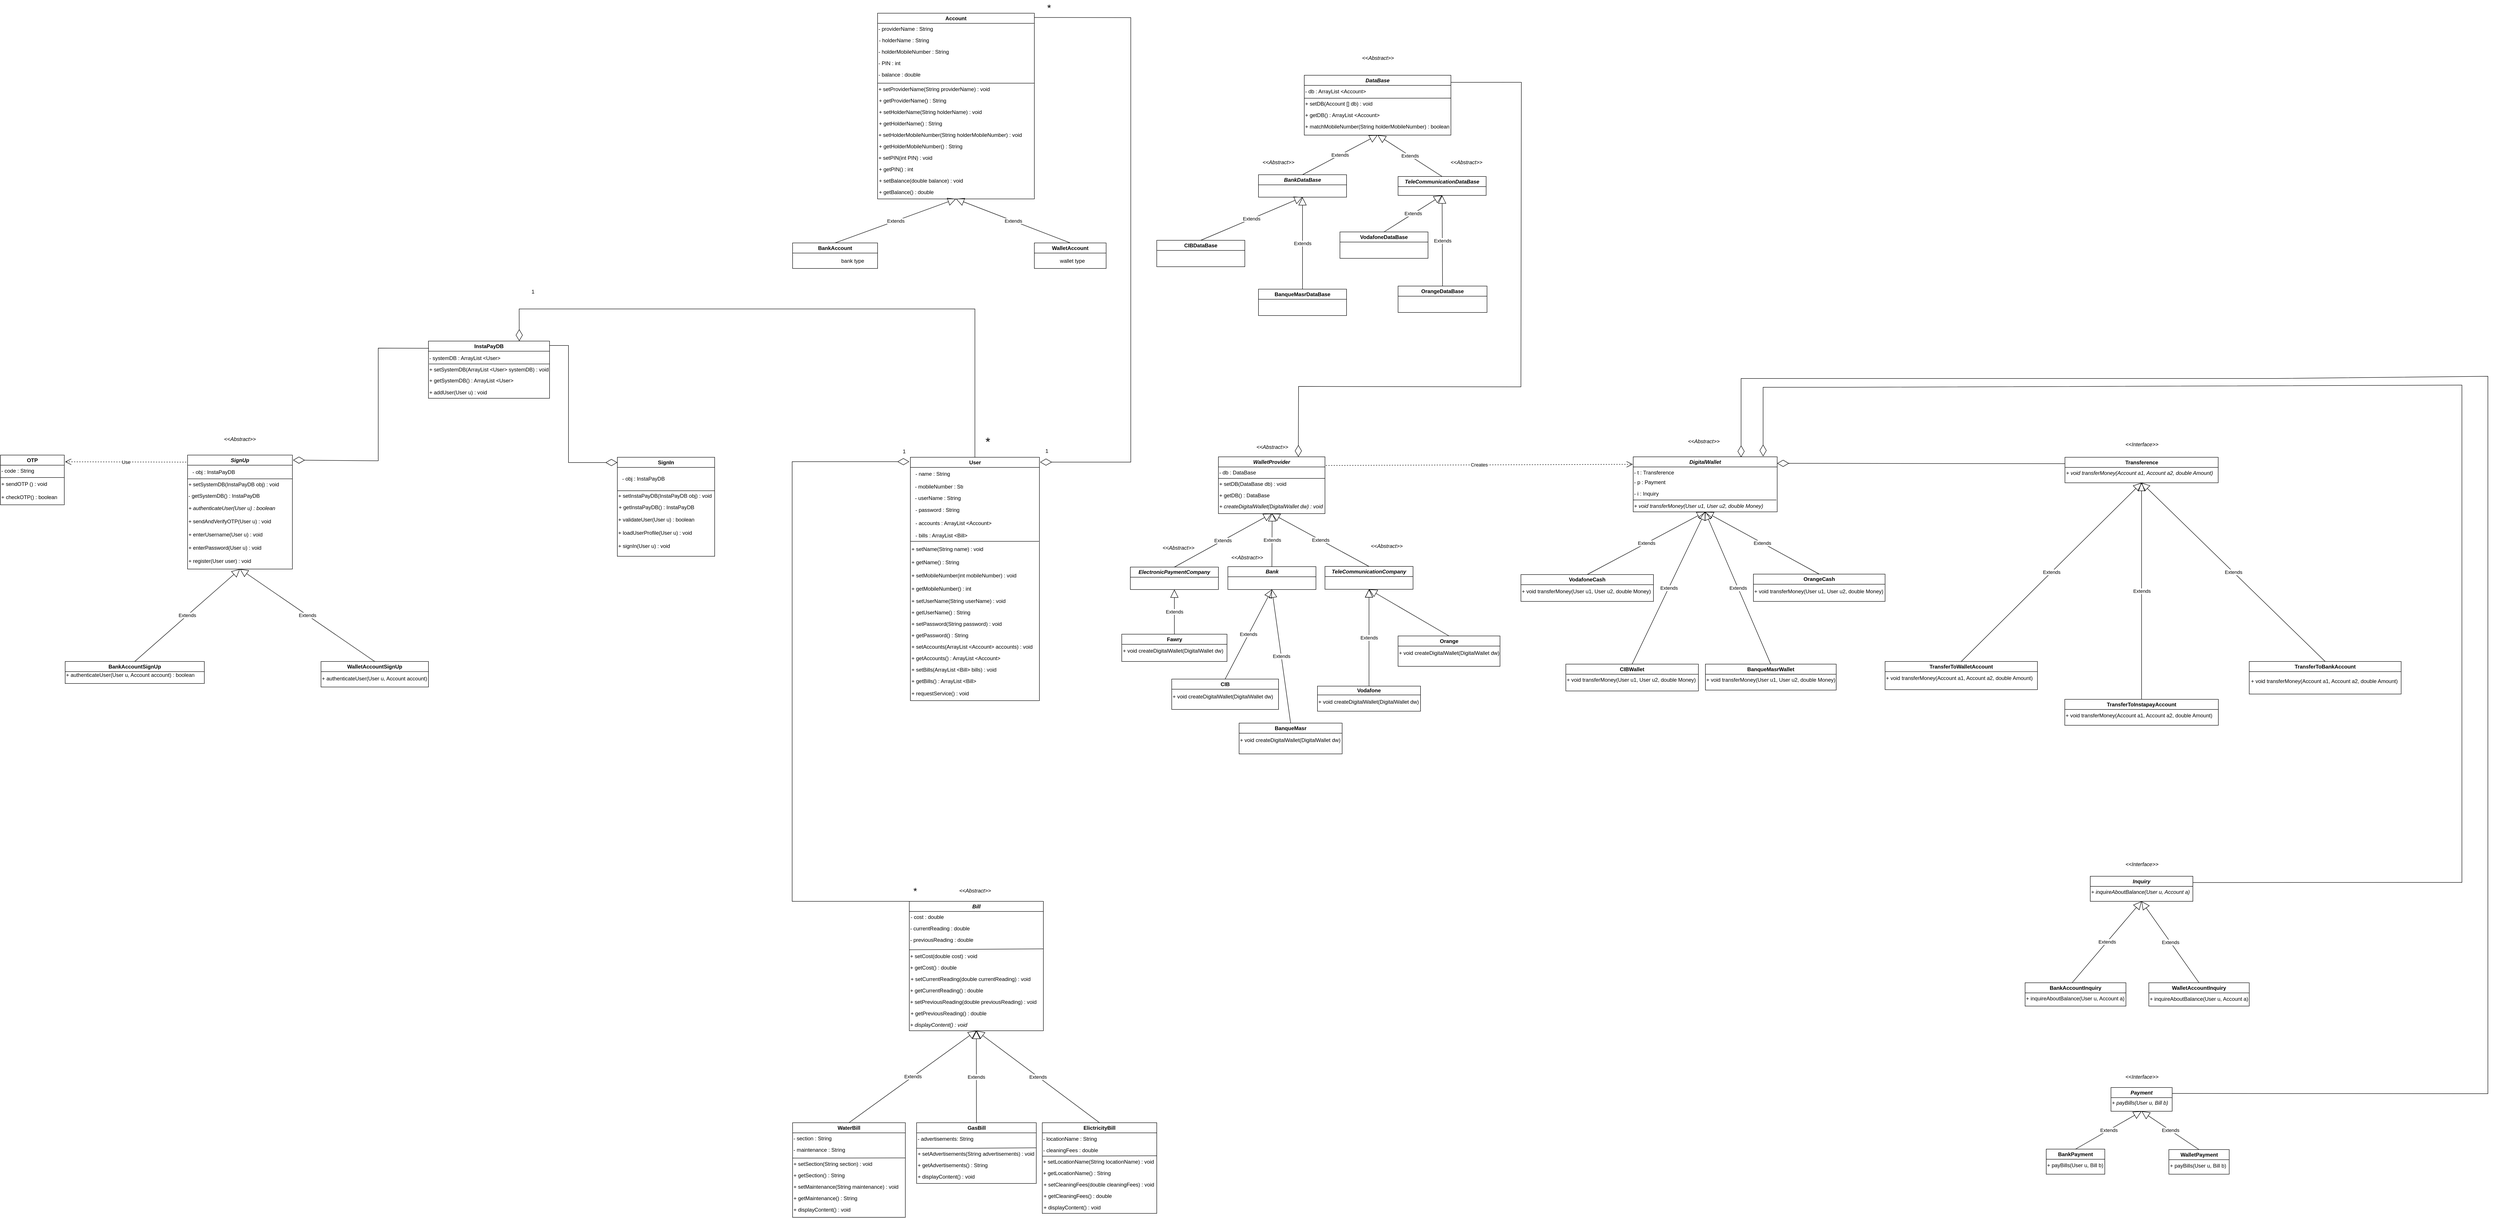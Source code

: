 <mxfile version="22.1.0" type="github">
  <diagram id="RgNuT1_1v73dnVSf8VO7" name="FinalClassDiagramSprint1">
    <mxGraphModel dx="2417" dy="2124" grid="0" gridSize="10" guides="1" tooltips="1" connect="1" arrows="1" fold="1" page="1" pageScale="1" pageWidth="827" pageHeight="1169" math="0" shadow="0">
      <root>
        <mxCell id="0" />
        <mxCell id="1" parent="0" />
        <mxCell id="cUpJsRYP1BVVntpdrMLh-1" value="&lt;span style=&quot;&quot;&gt;&lt;i&gt;SignUp&lt;/i&gt;&lt;/span&gt;" style="swimlane;whiteSpace=wrap;html=1;startSize=23;fontStyle=1" vertex="1" parent="1">
          <mxGeometry x="280" y="155" width="238" height="259" as="geometry" />
        </mxCell>
        <mxCell id="cUpJsRYP1BVVntpdrMLh-7" value="- obj : InstaPayDB" style="text;html=1;strokeColor=none;fillColor=none;align=left;verticalAlign=middle;whiteSpace=wrap;rounded=0;" vertex="1" parent="cUpJsRYP1BVVntpdrMLh-1">
          <mxGeometry x="9" y="24" width="151" height="30" as="geometry" />
        </mxCell>
        <mxCell id="cUpJsRYP1BVVntpdrMLh-2" value="&lt;i&gt;+ authenticateUser(User u) : boolean&lt;/i&gt;" style="text;html=1;strokeColor=none;fillColor=none;align=left;verticalAlign=middle;whiteSpace=wrap;rounded=0;" vertex="1" parent="cUpJsRYP1BVVntpdrMLh-1">
          <mxGeometry y="106" width="300" height="30" as="geometry" />
        </mxCell>
        <mxCell id="cUpJsRYP1BVVntpdrMLh-3" value="+ sendAndVerifyOTP(User u) : void&amp;nbsp;" style="text;html=1;strokeColor=none;fillColor=none;align=left;verticalAlign=middle;whiteSpace=wrap;rounded=0;" vertex="1" parent="cUpJsRYP1BVVntpdrMLh-1">
          <mxGeometry y="136" width="307.5" height="30" as="geometry" />
        </mxCell>
        <mxCell id="cUpJsRYP1BVVntpdrMLh-4" value="+ enterUsername(User u) : void" style="text;html=1;strokeColor=none;fillColor=none;align=left;verticalAlign=middle;whiteSpace=wrap;rounded=0;" vertex="1" parent="cUpJsRYP1BVVntpdrMLh-1">
          <mxGeometry y="166" width="255" height="30" as="geometry" />
        </mxCell>
        <mxCell id="cUpJsRYP1BVVntpdrMLh-6" value="&lt;span style=&quot;caret-color: rgb(0, 0, 0); color: rgb(0, 0, 0); font-family: Helvetica; font-size: 12px; font-style: normal; font-variant-caps: normal; font-weight: 400; letter-spacing: normal; text-indent: 0px; text-transform: none; word-spacing: 0px; -webkit-text-stroke-width: 0px; background-color: rgb(251, 251, 251); text-decoration: none; float: none; display: inline !important;&quot;&gt;+ enterPassword(User u) : void&lt;/span&gt;" style="text;html=1;strokeColor=none;fillColor=none;align=left;verticalAlign=middle;whiteSpace=wrap;rounded=0;" vertex="1" parent="cUpJsRYP1BVVntpdrMLh-1">
          <mxGeometry y="196" width="243" height="30" as="geometry" />
        </mxCell>
        <mxCell id="cUpJsRYP1BVVntpdrMLh-5" value="+ register(User user) : void" style="text;html=1;strokeColor=none;fillColor=none;align=left;verticalAlign=middle;whiteSpace=wrap;rounded=0;fontStyle=0" vertex="1" parent="cUpJsRYP1BVVntpdrMLh-1">
          <mxGeometry y="226" width="333" height="30" as="geometry" />
        </mxCell>
        <mxCell id="_3-lrOq2SYGGDDLJj8TD-10" value="+ setSystemDB(InstaPayDB obj) : void" style="text;html=1;align=left;verticalAlign=middle;resizable=0;points=[];autosize=1;strokeColor=none;fillColor=none;" vertex="1" parent="cUpJsRYP1BVVntpdrMLh-1">
          <mxGeometry y="54" width="224" height="26" as="geometry" />
        </mxCell>
        <mxCell id="cUpJsRYP1BVVntpdrMLh-9" value="" style="endArrow=none;html=1;rounded=0;" edge="1" parent="cUpJsRYP1BVVntpdrMLh-1">
          <mxGeometry width="50" height="50" relative="1" as="geometry">
            <mxPoint y="54" as="sourcePoint" />
            <mxPoint x="238" y="54" as="targetPoint" />
          </mxGeometry>
        </mxCell>
        <mxCell id="_3-lrOq2SYGGDDLJj8TD-11" value="- getSystemDB() : InstaPayDB" style="text;html=1;align=left;verticalAlign=middle;resizable=0;points=[];autosize=1;strokeColor=none;fillColor=none;" vertex="1" parent="cUpJsRYP1BVVntpdrMLh-1">
          <mxGeometry y="80" width="180" height="26" as="geometry" />
        </mxCell>
        <mxCell id="a99ASxZ1Ezu-j7kvTvpR-1" value="&amp;lt;&amp;lt;&lt;i&gt;Abstract&amp;gt;&amp;gt;&lt;/i&gt;" style="text;html=1;strokeColor=none;fillColor=none;align=center;verticalAlign=middle;whiteSpace=wrap;rounded=0;" vertex="1" parent="1">
          <mxGeometry x="369" y="104" width="60" height="30" as="geometry" />
        </mxCell>
        <mxCell id="8mFZFez20mf9s9rNwhkQ-1" value="BankAccountSignUp" style="swimlane;whiteSpace=wrap;html=1;" vertex="1" parent="1">
          <mxGeometry x="2" y="624" width="316" height="50" as="geometry" />
        </mxCell>
        <mxCell id="8mFZFez20mf9s9rNwhkQ-2" value="&lt;span style=&quot;border-color: var(--border-color); font-style: normal;&quot;&gt;+ authenticateUser(User u, Account account) : boolean&lt;br&gt;&lt;br&gt;&lt;/span&gt;" style="text;html=1;strokeColor=none;fillColor=none;align=left;verticalAlign=middle;whiteSpace=wrap;rounded=0;fontStyle=2" vertex="1" parent="8mFZFez20mf9s9rNwhkQ-1">
          <mxGeometry y="23" width="330" height="30" as="geometry" />
        </mxCell>
        <mxCell id="pFf-y8SnAthqTB328as4-1" value="Extends" style="endArrow=block;endSize=16;endFill=0;html=1;rounded=0;entryX=0.5;entryY=1;entryDx=0;entryDy=0;exitX=0.5;exitY=0;exitDx=0;exitDy=0;" edge="1" parent="1" source="8mFZFez20mf9s9rNwhkQ-1" target="cUpJsRYP1BVVntpdrMLh-1">
          <mxGeometry width="160" relative="1" as="geometry">
            <mxPoint x="300" y="570" as="sourcePoint" />
            <mxPoint x="461" y="522" as="targetPoint" />
          </mxGeometry>
        </mxCell>
        <mxCell id="UzXDmk5XmLpmfRL0xV-w-1" value="Extends" style="endArrow=block;endSize=16;endFill=0;html=1;rounded=0;entryX=0.5;entryY=1;entryDx=0;entryDy=0;exitX=0.5;exitY=0;exitDx=0;exitDy=0;" edge="1" parent="1" source="g3DxWgefe8wsgeAx6Y4B-1" target="cUpJsRYP1BVVntpdrMLh-1">
          <mxGeometry width="160" relative="1" as="geometry">
            <mxPoint x="634" y="615" as="sourcePoint" />
            <mxPoint x="456" y="510" as="targetPoint" />
          </mxGeometry>
        </mxCell>
        <mxCell id="g3DxWgefe8wsgeAx6Y4B-1" value="WalletAccountSignUp" style="swimlane;whiteSpace=wrap;html=1;" vertex="1" parent="1">
          <mxGeometry x="583" y="624" width="244" height="58" as="geometry" />
        </mxCell>
        <mxCell id="g3DxWgefe8wsgeAx6Y4B-2" value="+ authenticateUser(User u, Account account)" style="text;html=1;strokeColor=none;fillColor=none;align=left;verticalAlign=middle;whiteSpace=wrap;rounded=0;" vertex="1" parent="g3DxWgefe8wsgeAx6Y4B-1">
          <mxGeometry y="24" width="247" height="30" as="geometry" />
        </mxCell>
        <mxCell id="YXlNN0_bGjrSsHA6dKl_-1" value="InstaPayDB" style="swimlane;whiteSpace=wrap;html=1;" vertex="1" parent="1">
          <mxGeometry x="827" y="-104" width="275" height="130" as="geometry" />
        </mxCell>
        <mxCell id="YXlNN0_bGjrSsHA6dKl_-2" value="- systemDB : ArrayList &amp;lt;User&amp;gt;" style="text;html=1;strokeColor=none;fillColor=none;align=left;verticalAlign=middle;whiteSpace=wrap;rounded=0;" vertex="1" parent="YXlNN0_bGjrSsHA6dKl_-1">
          <mxGeometry y="24" width="172" height="30" as="geometry" />
        </mxCell>
        <mxCell id="_3-lrOq2SYGGDDLJj8TD-5" value="+ getSystemDB() : ArrayList &amp;lt;User&amp;gt;" style="text;html=1;align=left;verticalAlign=middle;resizable=0;points=[];autosize=1;strokeColor=none;fillColor=none;" vertex="1" parent="YXlNN0_bGjrSsHA6dKl_-1">
          <mxGeometry y="77" width="210" height="26" as="geometry" />
        </mxCell>
        <mxCell id="_3-lrOq2SYGGDDLJj8TD-9" value="" style="endArrow=none;html=1;rounded=0;exitX=0.008;exitY=0.932;exitDx=0;exitDy=0;exitPerimeter=0;" edge="1" parent="YXlNN0_bGjrSsHA6dKl_-1" source="YXlNN0_bGjrSsHA6dKl_-2">
          <mxGeometry width="50" height="50" relative="1" as="geometry">
            <mxPoint x="51" y="105" as="sourcePoint" />
            <mxPoint x="275" y="52" as="targetPoint" />
          </mxGeometry>
        </mxCell>
        <mxCell id="_3-lrOq2SYGGDDLJj8TD-4" value="+ setSystemDB(ArrayList &amp;lt;User&amp;gt; systemDB) : void" style="text;html=1;align=left;verticalAlign=middle;resizable=0;points=[];autosize=1;strokeColor=none;fillColor=none;" vertex="1" parent="YXlNN0_bGjrSsHA6dKl_-1">
          <mxGeometry y="52" width="289" height="26" as="geometry" />
        </mxCell>
        <mxCell id="_3-lrOq2SYGGDDLJj8TD-89" value="+ addUser(User u) : void" style="text;html=1;align=left;verticalAlign=middle;resizable=0;points=[];autosize=1;strokeColor=none;fillColor=none;" vertex="1" parent="YXlNN0_bGjrSsHA6dKl_-1">
          <mxGeometry y="104" width="149" height="26" as="geometry" />
        </mxCell>
        <mxCell id="D7Nyf1vghfVpcrwOoJJR-4" value="" style="endArrow=diamondThin;endFill=0;endSize=24;html=1;rounded=0;exitX=0.003;exitY=0.126;exitDx=0;exitDy=0;exitPerimeter=0;entryX=1.006;entryY=0.044;entryDx=0;entryDy=0;entryPerimeter=0;" edge="1" parent="1" source="YXlNN0_bGjrSsHA6dKl_-1" target="cUpJsRYP1BVVntpdrMLh-1">
          <mxGeometry width="160" relative="1" as="geometry">
            <mxPoint x="783" y="168" as="sourcePoint" />
            <mxPoint x="623" y="168" as="targetPoint" />
            <Array as="points">
              <mxPoint x="713" y="-88" />
              <mxPoint x="713" y="168" />
            </Array>
          </mxGeometry>
        </mxCell>
        <mxCell id="0VdT1DNDB2CAj1BvAhnL-1" value="&lt;b&gt;SignIn&lt;/b&gt;" style="swimlane;whiteSpace=wrap;html=1;fontStyle=0" vertex="1" parent="1">
          <mxGeometry x="1256" y="160" width="221" height="225" as="geometry" />
        </mxCell>
        <mxCell id="0VdT1DNDB2CAj1BvAhnL-2" value="+ validateUser(User u) : boolean&amp;nbsp;" style="text;html=1;strokeColor=none;fillColor=none;align=left;verticalAlign=middle;whiteSpace=wrap;rounded=0;fontStyle=0" vertex="1" parent="0VdT1DNDB2CAj1BvAhnL-1">
          <mxGeometry y="127" width="203" height="30" as="geometry" />
        </mxCell>
        <mxCell id="0VdT1DNDB2CAj1BvAhnL-5" value="- obj : InstaPayDB" style="text;html=1;strokeColor=none;fillColor=none;align=left;verticalAlign=middle;whiteSpace=wrap;rounded=0;" vertex="1" parent="0VdT1DNDB2CAj1BvAhnL-1">
          <mxGeometry x="9" y="34" width="100" height="30" as="geometry" />
        </mxCell>
        <mxCell id="0VdT1DNDB2CAj1BvAhnL-3" value="&lt;span&gt;+ loadUserProfile(User u) : void&lt;/span&gt;" style="text;html=1;strokeColor=none;fillColor=none;align=left;verticalAlign=middle;whiteSpace=wrap;rounded=0;fontStyle=0" vertex="1" parent="0VdT1DNDB2CAj1BvAhnL-1">
          <mxGeometry y="157" width="173" height="30" as="geometry" />
        </mxCell>
        <mxCell id="0VdT1DNDB2CAj1BvAhnL-4" value="+ signIn(User u) : void" style="text;html=1;strokeColor=none;fillColor=none;align=left;verticalAlign=middle;whiteSpace=wrap;rounded=0;" vertex="1" parent="0VdT1DNDB2CAj1BvAhnL-1">
          <mxGeometry y="187" width="140" height="30" as="geometry" />
        </mxCell>
        <mxCell id="5tY6Ep6UznqvYklz-Htd-1" value="" style="endArrow=none;html=1;rounded=0;" edge="1" parent="0VdT1DNDB2CAj1BvAhnL-1">
          <mxGeometry width="50" height="50" relative="1" as="geometry">
            <mxPoint y="76" as="sourcePoint" />
            <mxPoint x="221" y="76" as="targetPoint" />
          </mxGeometry>
        </mxCell>
        <mxCell id="_3-lrOq2SYGGDDLJj8TD-12" value="+ setInstaPayDB(InstaPayDB obj) : void" style="text;html=1;align=left;verticalAlign=middle;resizable=0;points=[];autosize=1;strokeColor=none;fillColor=none;" vertex="1" parent="0VdT1DNDB2CAj1BvAhnL-1">
          <mxGeometry y="75" width="230" height="26" as="geometry" />
        </mxCell>
        <mxCell id="_3-lrOq2SYGGDDLJj8TD-13" value="+ getInstaPayDB() : InstaPayDB" style="text;html=1;align=left;verticalAlign=middle;resizable=0;points=[];autosize=1;strokeColor=none;fillColor=none;" vertex="1" parent="0VdT1DNDB2CAj1BvAhnL-1">
          <mxGeometry x="0.5" y="101" width="190" height="26" as="geometry" />
        </mxCell>
        <mxCell id="UUrP5tH3U9puir_KJlVK-2" value="" style="endArrow=diamondThin;endFill=0;endSize=24;html=1;rounded=0;entryX=0;entryY=0.053;entryDx=0;entryDy=0;entryPerimeter=0;exitX=1.001;exitY=0.077;exitDx=0;exitDy=0;exitPerimeter=0;" edge="1" parent="1" source="YXlNN0_bGjrSsHA6dKl_-1" target="0VdT1DNDB2CAj1BvAhnL-1">
          <mxGeometry width="160" relative="1" as="geometry">
            <mxPoint x="1007" y="-87" as="sourcePoint" />
            <mxPoint x="1183" y="170" as="targetPoint" />
            <Array as="points">
              <mxPoint x="1145" y="-94" />
              <mxPoint x="1145" y="172" />
            </Array>
          </mxGeometry>
        </mxCell>
        <mxCell id="sNY0lg6B0Wgibec6XB4E-12" value="User" style="swimlane;whiteSpace=wrap;html=1;align=center;fontStyle=1" vertex="1" parent="1">
          <mxGeometry x="1921.5" y="160" width="293" height="553" as="geometry" />
        </mxCell>
        <mxCell id="sNY0lg6B0Wgibec6XB4E-2" value="- name : String" style="text;html=1;strokeColor=none;fillColor=none;align=left;verticalAlign=middle;whiteSpace=wrap;rounded=0;" vertex="1" parent="sNY0lg6B0Wgibec6XB4E-12">
          <mxGeometry x="9" y="23" width="233" height="30" as="geometry" />
        </mxCell>
        <mxCell id="sNY0lg6B0Wgibec6XB4E-3" value="- mobileNumber : String" style="text;align=left;verticalAlign=top;spacingLeft=4;spacingRight=4;overflow=hidden;rotatable=0;points=[[0,0.5],[1,0.5]];portConstraint=eastwest;rounded=0;shadow=0;html=0;" vertex="1" parent="sNY0lg6B0Wgibec6XB4E-12">
          <mxGeometry x="4.5" y="53" width="120" height="26" as="geometry" />
        </mxCell>
        <mxCell id="sNY0lg6B0Wgibec6XB4E-5" value="- userName : String" style="text;align=left;verticalAlign=middle;spacingLeft=4;spacingRight=4;overflow=hidden;rotatable=0;points=[[0,0.5],[1,0.5]];portConstraint=eastwest;" vertex="1" parent="sNY0lg6B0Wgibec6XB4E-12">
          <mxGeometry x="4.5" y="79" width="233" height="26" as="geometry" />
        </mxCell>
        <mxCell id="sNY0lg6B0Wgibec6XB4E-6" value="- password : String" style="text;html=1;strokeColor=none;fillColor=none;align=left;verticalAlign=middle;whiteSpace=wrap;rounded=0;" vertex="1" parent="sNY0lg6B0Wgibec6XB4E-12">
          <mxGeometry x="9" y="105" width="233" height="30" as="geometry" />
        </mxCell>
        <mxCell id="sNY0lg6B0Wgibec6XB4E-4" value="- accounts : ArrayList &amp;lt;Account&amp;gt;&amp;nbsp;" style="text;html=1;strokeColor=none;fillColor=none;align=left;verticalAlign=middle;whiteSpace=wrap;rounded=0;" vertex="1" parent="sNY0lg6B0Wgibec6XB4E-12">
          <mxGeometry x="9" y="135" width="233" height="30" as="geometry" />
        </mxCell>
        <mxCell id="sNY0lg6B0Wgibec6XB4E-13" value="" style="endArrow=none;html=1;rounded=0;" edge="1" parent="sNY0lg6B0Wgibec6XB4E-12">
          <mxGeometry width="50" height="50" relative="1" as="geometry">
            <mxPoint y="191" as="sourcePoint" />
            <mxPoint x="292" y="191" as="targetPoint" />
          </mxGeometry>
        </mxCell>
        <mxCell id="sNY0lg6B0Wgibec6XB4E-7" value="+ setName(String name) : void" style="text;html=1;strokeColor=none;fillColor=none;align=left;verticalAlign=middle;whiteSpace=wrap;rounded=0;" vertex="1" parent="sNY0lg6B0Wgibec6XB4E-12">
          <mxGeometry y="194" width="233" height="30" as="geometry" />
        </mxCell>
        <mxCell id="sNY0lg6B0Wgibec6XB4E-8" value="+ getName() : String" style="text;html=1;strokeColor=none;fillColor=none;align=left;verticalAlign=middle;whiteSpace=wrap;rounded=0;" vertex="1" parent="sNY0lg6B0Wgibec6XB4E-12">
          <mxGeometry y="224" width="115" height="30" as="geometry" />
        </mxCell>
        <mxCell id="sNY0lg6B0Wgibec6XB4E-9" value="+ setMobileNumber(int mobileNumber) : void" style="text;html=1;strokeColor=none;fillColor=none;align=left;verticalAlign=middle;whiteSpace=wrap;rounded=0;" vertex="1" parent="sNY0lg6B0Wgibec6XB4E-12">
          <mxGeometry y="254" width="243" height="30" as="geometry" />
        </mxCell>
        <mxCell id="sNY0lg6B0Wgibec6XB4E-10" value="&lt;span style=&quot;caret-color: rgb(0, 0, 0); color: rgb(0, 0, 0); font-family: Helvetica; font-size: 12px; font-style: normal; font-variant-caps: normal; font-weight: 400; letter-spacing: normal; text-indent: 0px; text-transform: none; word-spacing: 0px; -webkit-text-stroke-width: 0px; background-color: rgb(251, 251, 251); text-decoration: none; float: none; display: inline !important;&quot;&gt;+ getMobileNumber() : int&lt;/span&gt;" style="text;html=1;strokeColor=none;fillColor=none;align=left;verticalAlign=middle;whiteSpace=wrap;rounded=0;" vertex="1" parent="sNY0lg6B0Wgibec6XB4E-12">
          <mxGeometry y="284" width="233" height="30" as="geometry" />
        </mxCell>
        <mxCell id="sNY0lg6B0Wgibec6XB4E-17" value="+ setUserName(String userName) : void" style="text;html=1;align=left;verticalAlign=middle;resizable=0;points=[];autosize=1;strokeColor=none;fillColor=none;" vertex="1" parent="sNY0lg6B0Wgibec6XB4E-12">
          <mxGeometry y="314" width="232" height="26" as="geometry" />
        </mxCell>
        <mxCell id="sNY0lg6B0Wgibec6XB4E-18" value="+ getUserName() : String" style="text;html=1;align=left;verticalAlign=middle;resizable=0;points=[];autosize=1;strokeColor=none;fillColor=none;" vertex="1" parent="sNY0lg6B0Wgibec6XB4E-12">
          <mxGeometry y="340" width="152" height="26" as="geometry" />
        </mxCell>
        <mxCell id="sNY0lg6B0Wgibec6XB4E-19" value="+ setPassword(String password) : void" style="text;html=1;align=left;verticalAlign=middle;resizable=0;points=[];autosize=1;strokeColor=none;fillColor=none;" vertex="1" parent="sNY0lg6B0Wgibec6XB4E-12">
          <mxGeometry y="366" width="223" height="26" as="geometry" />
        </mxCell>
        <mxCell id="sNY0lg6B0Wgibec6XB4E-20" value="+ getPassword() : String" style="text;html=1;align=left;verticalAlign=middle;resizable=0;points=[];autosize=1;strokeColor=none;fillColor=none;" vertex="1" parent="sNY0lg6B0Wgibec6XB4E-12">
          <mxGeometry y="392" width="147" height="26" as="geometry" />
        </mxCell>
        <mxCell id="sNY0lg6B0Wgibec6XB4E-21" value="+ setAccounts(ArrayList &amp;lt;Account&amp;gt; accounts) : void" style="text;html=1;align=left;verticalAlign=middle;resizable=0;points=[];autosize=1;strokeColor=none;fillColor=none;" vertex="1" parent="sNY0lg6B0Wgibec6XB4E-12">
          <mxGeometry y="418" width="293" height="26" as="geometry" />
        </mxCell>
        <mxCell id="sNY0lg6B0Wgibec6XB4E-22" value="+ getAccounts() : ArrayList &amp;lt;Account&amp;gt;&amp;nbsp;" style="text;html=1;align=left;verticalAlign=middle;resizable=0;points=[];autosize=1;strokeColor=none;fillColor=none;" vertex="1" parent="sNY0lg6B0Wgibec6XB4E-12">
          <mxGeometry y="444" width="224" height="26" as="geometry" />
        </mxCell>
        <mxCell id="sNY0lg6B0Wgibec6XB4E-11" value="&lt;span&gt;+ requestService() : void&lt;/span&gt;" style="text;html=1;strokeColor=none;fillColor=none;align=left;verticalAlign=middle;whiteSpace=wrap;rounded=0;fontStyle=0" vertex="1" parent="sNY0lg6B0Wgibec6XB4E-12">
          <mxGeometry y="522" width="233" height="30" as="geometry" />
        </mxCell>
        <mxCell id="EgktwO9buIocZL3XQpi--41" value="- bills : ArrayList &amp;lt;Bill&amp;gt;&amp;nbsp;" style="text;html=1;align=left;verticalAlign=middle;resizable=0;points=[];autosize=1;strokeColor=none;fillColor=none;" vertex="1" parent="sNY0lg6B0Wgibec6XB4E-12">
          <mxGeometry x="9" y="165" width="140" height="26" as="geometry" />
        </mxCell>
        <mxCell id="_3-lrOq2SYGGDDLJj8TD-1" value="+ setBills(ArrayList &amp;lt;Bill&amp;gt; bills) : void" style="text;html=1;align=left;verticalAlign=middle;resizable=0;points=[];autosize=1;strokeColor=none;fillColor=none;" vertex="1" parent="sNY0lg6B0Wgibec6XB4E-12">
          <mxGeometry y="470" width="211" height="26" as="geometry" />
        </mxCell>
        <mxCell id="_3-lrOq2SYGGDDLJj8TD-2" value="+ getBills() : ArrayList &amp;lt;Bill&amp;gt;&amp;nbsp;" style="text;html=1;align=left;verticalAlign=middle;resizable=0;points=[];autosize=1;strokeColor=none;fillColor=none;" vertex="1" parent="sNY0lg6B0Wgibec6XB4E-12">
          <mxGeometry y="496" width="169" height="26" as="geometry" />
        </mxCell>
        <mxCell id="ZSn0KoJILkV6WG2nNoGv-1" value="Account" style="swimlane;whiteSpace=wrap;html=1;align=center;" vertex="1" parent="1">
          <mxGeometry x="1847" y="-849" width="356" height="422" as="geometry" />
        </mxCell>
        <mxCell id="mMcJ2JjiaE-dMEDukn_W-1" value="- holderName : String" style="text;html=1;align=left;verticalAlign=middle;resizable=0;points=[];autosize=1;strokeColor=none;fillColor=none;" vertex="1" parent="ZSn0KoJILkV6WG2nNoGv-1">
          <mxGeometry x="1" y="49" width="132" height="26" as="geometry" />
        </mxCell>
        <mxCell id="Z_V_uDyvIg5uYBsk40CY-1" value="- holderMobileNumber : String" style="text;html=1;align=left;verticalAlign=middle;resizable=0;points=[];autosize=1;strokeColor=none;fillColor=none;" vertex="1" parent="ZSn0KoJILkV6WG2nNoGv-1">
          <mxGeometry y="75" width="178" height="26" as="geometry" />
        </mxCell>
        <mxCell id="wJ5tzxK8XzkyZt3LDTPl-1" value="- PIN : int" style="text;html=1;align=left;verticalAlign=middle;resizable=0;points=[];autosize=1;strokeColor=none;fillColor=none;" vertex="1" parent="ZSn0KoJILkV6WG2nNoGv-1">
          <mxGeometry y="101" width="68" height="26" as="geometry" />
        </mxCell>
        <mxCell id="68VEZtf6UmU_6J4t5xP3-1" value="- balance : double" style="text;html=1;align=left;verticalAlign=middle;resizable=0;points=[];autosize=1;strokeColor=none;fillColor=none;" vertex="1" parent="ZSn0KoJILkV6WG2nNoGv-1">
          <mxGeometry y="127" width="113" height="26" as="geometry" />
        </mxCell>
        <mxCell id="A1s_RlPI9uo9t3hxi_Nw-11" value="+ setHolderName(String holderName) : void" style="text;html=1;align=left;verticalAlign=middle;resizable=0;points=[];autosize=1;strokeColor=none;fillColor=none;" vertex="1" parent="ZSn0KoJILkV6WG2nNoGv-1">
          <mxGeometry x="1" y="212" width="252" height="26" as="geometry" />
        </mxCell>
        <mxCell id="A1s_RlPI9uo9t3hxi_Nw-12" value="+ getHolderName() : String" style="text;html=1;align=left;verticalAlign=middle;resizable=0;points=[];autosize=1;strokeColor=none;fillColor=none;" vertex="1" parent="ZSn0KoJILkV6WG2nNoGv-1">
          <mxGeometry x="1" y="238" width="162" height="26" as="geometry" />
        </mxCell>
        <mxCell id="A1s_RlPI9uo9t3hxi_Nw-13" value="+ setHolderMobileNumber(String holderMobileNumber) : void" style="text;html=1;align=left;verticalAlign=middle;resizable=0;points=[];autosize=1;strokeColor=none;fillColor=none;" vertex="1" parent="ZSn0KoJILkV6WG2nNoGv-1">
          <mxGeometry y="264" width="344" height="26" as="geometry" />
        </mxCell>
        <mxCell id="A1s_RlPI9uo9t3hxi_Nw-14" value="+ getHolderMobileNumber() : String" style="text;html=1;align=left;verticalAlign=middle;resizable=0;points=[];autosize=1;strokeColor=none;fillColor=none;" vertex="1" parent="ZSn0KoJILkV6WG2nNoGv-1">
          <mxGeometry x="1" y="290" width="208" height="26" as="geometry" />
        </mxCell>
        <mxCell id="A1s_RlPI9uo9t3hxi_Nw-17" value="+ setPIN(int PIN) : void" style="text;html=1;align=left;verticalAlign=middle;resizable=0;points=[];autosize=1;strokeColor=none;fillColor=none;" vertex="1" parent="ZSn0KoJILkV6WG2nNoGv-1">
          <mxGeometry y="316" width="140" height="26" as="geometry" />
        </mxCell>
        <mxCell id="A1s_RlPI9uo9t3hxi_Nw-18" value="+ getPIN() : int" style="text;html=1;align=left;verticalAlign=middle;resizable=0;points=[];autosize=1;strokeColor=none;fillColor=none;" vertex="1" parent="ZSn0KoJILkV6WG2nNoGv-1">
          <mxGeometry x="1" y="342" width="96" height="26" as="geometry" />
        </mxCell>
        <mxCell id="A1s_RlPI9uo9t3hxi_Nw-19" value="+ setBalance(double balance) : void" style="text;html=1;align=left;verticalAlign=middle;resizable=0;points=[];autosize=1;strokeColor=none;fillColor=none;" vertex="1" parent="ZSn0KoJILkV6WG2nNoGv-1">
          <mxGeometry x="1" y="368" width="209" height="26" as="geometry" />
        </mxCell>
        <mxCell id="A1s_RlPI9uo9t3hxi_Nw-20" value="+ getBalance() : double" style="text;html=1;align=left;verticalAlign=middle;resizable=0;points=[];autosize=1;strokeColor=none;fillColor=none;" vertex="1" parent="ZSn0KoJILkV6WG2nNoGv-1">
          <mxGeometry x="1" y="394" width="142" height="26" as="geometry" />
        </mxCell>
        <mxCell id="Ue2CormKKlBF5x1O2tdf-1" value="" style="endArrow=none;html=1;rounded=0;" edge="1" parent="ZSn0KoJILkV6WG2nNoGv-1">
          <mxGeometry width="50" height="50" relative="1" as="geometry">
            <mxPoint y="159" as="sourcePoint" />
            <mxPoint x="356" y="159" as="targetPoint" />
          </mxGeometry>
        </mxCell>
        <mxCell id="_3-lrOq2SYGGDDLJj8TD-92" value="- providerName : String" style="text;html=1;align=left;verticalAlign=middle;resizable=0;points=[];autosize=1;strokeColor=none;fillColor=none;" vertex="1" parent="ZSn0KoJILkV6WG2nNoGv-1">
          <mxGeometry y="23" width="142" height="26" as="geometry" />
        </mxCell>
        <mxCell id="_3-lrOq2SYGGDDLJj8TD-93" value="+ setProviderName(String providerName) : void" style="text;html=1;align=left;verticalAlign=middle;resizable=0;points=[];autosize=1;strokeColor=none;fillColor=none;" vertex="1" parent="ZSn0KoJILkV6WG2nNoGv-1">
          <mxGeometry y="160" width="271" height="26" as="geometry" />
        </mxCell>
        <mxCell id="_3-lrOq2SYGGDDLJj8TD-94" value="+ getProviderName() : String" style="text;html=1;align=left;verticalAlign=middle;resizable=0;points=[];autosize=1;strokeColor=none;fillColor=none;" vertex="1" parent="ZSn0KoJILkV6WG2nNoGv-1">
          <mxGeometry x="1" y="186" width="171" height="26" as="geometry" />
        </mxCell>
        <mxCell id="cuezKW5F09qWqBFWyTPs-1" value="BankAccount" style="swimlane;whiteSpace=wrap;html=1;" vertex="1" parent="1">
          <mxGeometry x="1654" y="-327" width="193" height="58" as="geometry" />
        </mxCell>
        <mxCell id="A1s_RlPI9uo9t3hxi_Nw-1" value="WalletAccount" style="swimlane;whiteSpace=wrap;html=1;" vertex="1" parent="1">
          <mxGeometry x="2203" y="-327" width="163" height="58" as="geometry" />
        </mxCell>
        <mxCell id="A1s_RlPI9uo9t3hxi_Nw-9" value="Extends" style="endArrow=block;endSize=16;endFill=0;html=1;rounded=0;entryX=0.5;entryY=1;entryDx=0;entryDy=0;exitX=0.5;exitY=0;exitDx=0;exitDy=0;" edge="1" parent="1" source="cuezKW5F09qWqBFWyTPs-1" target="ZSn0KoJILkV6WG2nNoGv-1">
          <mxGeometry width="160" relative="1" as="geometry">
            <mxPoint x="1810" y="-137" as="sourcePoint" />
            <mxPoint x="1970" y="-137" as="targetPoint" />
          </mxGeometry>
        </mxCell>
        <mxCell id="A1s_RlPI9uo9t3hxi_Nw-10" value="Extends" style="endArrow=block;endSize=16;endFill=0;html=1;rounded=0;entryX=0.5;entryY=1;entryDx=0;entryDy=0;exitX=0.5;exitY=0;exitDx=0;exitDy=0;" edge="1" parent="1" source="A1s_RlPI9uo9t3hxi_Nw-1" target="ZSn0KoJILkV6WG2nNoGv-1">
          <mxGeometry width="160" relative="1" as="geometry">
            <mxPoint x="2240" y="-114" as="sourcePoint" />
            <mxPoint x="2409" y="-157" as="targetPoint" />
          </mxGeometry>
        </mxCell>
        <mxCell id="-Fuby5CeREwPy9PsvE1k-1" value="WalletProvider" style="swimlane;whiteSpace=wrap;html=1;fontStyle=3" vertex="1" parent="1">
          <mxGeometry x="2621" y="159" width="242" height="129" as="geometry" />
        </mxCell>
        <mxCell id="-Fuby5CeREwPy9PsvE1k-2" value="&lt;i&gt;+ createDigitalWallet(DigitalWallet dw) : void&lt;/i&gt;" style="text;html=1;strokeColor=none;fillColor=none;align=left;verticalAlign=middle;whiteSpace=wrap;rounded=0;" vertex="1" parent="-Fuby5CeREwPy9PsvE1k-1">
          <mxGeometry y="96.5" width="242" height="32.5" as="geometry" />
        </mxCell>
        <mxCell id="_3-lrOq2SYGGDDLJj8TD-83" value="- db : DataBase" style="text;html=1;align=left;verticalAlign=middle;resizable=0;points=[];autosize=1;strokeColor=none;fillColor=none;" vertex="1" parent="-Fuby5CeREwPy9PsvE1k-1">
          <mxGeometry y="23" width="101" height="26" as="geometry" />
        </mxCell>
        <mxCell id="_3-lrOq2SYGGDDLJj8TD-84" value="" style="endArrow=none;html=1;rounded=0;exitX=0;exitY=0.5;exitDx=0;exitDy=0;entryX=1;entryY=0.5;entryDx=0;entryDy=0;" edge="1" parent="-Fuby5CeREwPy9PsvE1k-1">
          <mxGeometry width="50" height="50" relative="1" as="geometry">
            <mxPoint y="49" as="sourcePoint" />
            <mxPoint x="242" y="49" as="targetPoint" />
          </mxGeometry>
        </mxCell>
        <mxCell id="_3-lrOq2SYGGDDLJj8TD-115" value="+ setDB(DataBase db) : void" style="text;html=1;align=left;verticalAlign=middle;resizable=0;points=[];autosize=1;strokeColor=none;fillColor=none;" vertex="1" parent="-Fuby5CeREwPy9PsvE1k-1">
          <mxGeometry y="49" width="170" height="26" as="geometry" />
        </mxCell>
        <mxCell id="_3-lrOq2SYGGDDLJj8TD-116" value="+ getDB() : DataBase" style="text;html=1;align=left;verticalAlign=middle;resizable=0;points=[];autosize=1;strokeColor=none;fillColor=none;" vertex="1" parent="-Fuby5CeREwPy9PsvE1k-1">
          <mxGeometry y="75" width="132" height="26" as="geometry" />
        </mxCell>
        <mxCell id="co2t76wwhcC7mvG1cBtu-1" value="Orange" style="swimlane;whiteSpace=wrap;html=1;" vertex="1" parent="1">
          <mxGeometry x="3029" y="566" width="231.5" height="69" as="geometry" />
        </mxCell>
        <mxCell id="co2t76wwhcC7mvG1cBtu-2" value="&lt;span style=&quot;border-color: var(--border-color);&quot;&gt;+ void createDigitalWallet(DigitalWallet dw)&lt;/span&gt;" style="text;html=1;strokeColor=none;fillColor=none;align=left;verticalAlign=middle;whiteSpace=wrap;rounded=0;" vertex="1" parent="co2t76wwhcC7mvG1cBtu-1">
          <mxGeometry y="24" width="263" height="30" as="geometry" />
        </mxCell>
        <mxCell id="hg2tDJSzvG4iX6o91-Oi-1" value="DigitalWallet" style="swimlane;whiteSpace=wrap;html=1;fontStyle=3" vertex="1" parent="1">
          <mxGeometry x="3563" y="159" width="327" height="125" as="geometry" />
        </mxCell>
        <mxCell id="hg2tDJSzvG4iX6o91-Oi-2" value="&lt;i&gt;+ void transferMoney(User u1, User u2, double Money)&lt;/i&gt;" style="text;html=1;strokeColor=none;fillColor=none;align=left;verticalAlign=middle;whiteSpace=wrap;rounded=0;" vertex="1" parent="hg2tDJSzvG4iX6o91-Oi-1">
          <mxGeometry y="98" width="327" height="27" as="geometry" />
        </mxCell>
        <mxCell id="EgktwO9buIocZL3XQpi--65" value="" style="endArrow=diamondThin;endFill=0;endSize=24;html=1;rounded=0;exitX=1;exitY=0.25;exitDx=0;exitDy=0;" edge="1" parent="hg2tDJSzvG4iX6o91-Oi-1" source="EgktwO9buIocZL3XQpi--15">
          <mxGeometry width="160" relative="1" as="geometry">
            <mxPoint x="1890" y="947" as="sourcePoint" />
            <mxPoint x="295" y="-1" as="targetPoint" />
            <Array as="points">
              <mxPoint x="1882" y="967" />
              <mxPoint x="1882" y="-163" />
              <mxPoint x="487" y="-158" />
              <mxPoint x="295" y="-158" />
            </Array>
          </mxGeometry>
        </mxCell>
        <mxCell id="EgktwO9buIocZL3XQpi--105" value="- t :&amp;nbsp;Transference&lt;br&gt;&amp;nbsp;" style="text;html=1;align=left;verticalAlign=middle;resizable=0;points=[];autosize=1;strokeColor=none;fillColor=none;" vertex="1" parent="hg2tDJSzvG4iX6o91-Oi-1">
          <mxGeometry y="23" width="109" height="40" as="geometry" />
        </mxCell>
        <mxCell id="EgktwO9buIocZL3XQpi--107" value="- p :&amp;nbsp;Payment" style="text;html=1;align=left;verticalAlign=middle;resizable=0;points=[];autosize=1;strokeColor=none;fillColor=none;" vertex="1" parent="hg2tDJSzvG4iX6o91-Oi-1">
          <mxGeometry y="45" width="89" height="26" as="geometry" />
        </mxCell>
        <mxCell id="EgktwO9buIocZL3XQpi--106" value="- i :&amp;nbsp;Inquiry" style="text;html=1;align=left;verticalAlign=middle;resizable=0;points=[];autosize=1;strokeColor=none;fillColor=none;" vertex="1" parent="hg2tDJSzvG4iX6o91-Oi-1">
          <mxGeometry y="71" width="74" height="26" as="geometry" />
        </mxCell>
        <mxCell id="EgktwO9buIocZL3XQpi--108" value="" style="line;strokeWidth=1;fillColor=none;align=left;verticalAlign=middle;spacingTop=-1;spacingLeft=3;spacingRight=3;rotatable=0;labelPosition=right;points=[];portConstraint=eastwest;strokeColor=inherit;" vertex="1" parent="hg2tDJSzvG4iX6o91-Oi-1">
          <mxGeometry y="94" width="325" height="8" as="geometry" />
        </mxCell>
        <mxCell id="9Efmirpvc3Ar7Niz8lPX-1" value="VodafoneCash" style="swimlane;whiteSpace=wrap;html=1;" vertex="1" parent="1">
          <mxGeometry x="3308" y="426.5" width="301" height="61" as="geometry" />
        </mxCell>
        <mxCell id="9Efmirpvc3Ar7Niz8lPX-2" value="&lt;span style=&quot;border-color: var(--border-color);&quot;&gt;+ void transferMoney(User u1, User u2, double Money)&lt;/span&gt;" style="text;html=1;strokeColor=none;fillColor=none;align=left;verticalAlign=middle;whiteSpace=wrap;rounded=0;fontStyle=0" vertex="1" parent="9Efmirpvc3Ar7Niz8lPX-1">
          <mxGeometry y="23" width="323" height="30" as="geometry" />
        </mxCell>
        <mxCell id="aD8ndomxANQjY_rtoIyJ-1" value="OrangeCash" style="swimlane;whiteSpace=wrap;html=1;" vertex="1" parent="1">
          <mxGeometry x="3836" y="425.5" width="299" height="62" as="geometry" />
        </mxCell>
        <mxCell id="aD8ndomxANQjY_rtoIyJ-2" value="&lt;span style=&quot;border-color: var(--border-color);&quot;&gt;+ void transferMoney(User u1, User u2, double Money)&lt;/span&gt;" style="text;html=1;strokeColor=none;fillColor=none;align=left;verticalAlign=middle;whiteSpace=wrap;rounded=0;fontStyle=0" vertex="1" parent="aD8ndomxANQjY_rtoIyJ-1">
          <mxGeometry y="24" width="300.5" height="30" as="geometry" />
        </mxCell>
        <mxCell id="aD8ndomxANQjY_rtoIyJ-3" value="&lt;i&gt;&amp;lt;&amp;lt;Abstract&amp;gt;&amp;gt;&lt;/i&gt;" style="text;html=1;align=center;verticalAlign=middle;resizable=0;points=[];autosize=1;strokeColor=none;fillColor=none;" vertex="1" parent="1">
          <mxGeometry x="2697.5" y="124" width="90" height="26" as="geometry" />
        </mxCell>
        <mxCell id="aD8ndomxANQjY_rtoIyJ-4" value="&lt;i&gt;&amp;lt;&amp;lt;Abstract&amp;gt;&amp;gt;&lt;/i&gt;" style="text;html=1;align=center;verticalAlign=middle;resizable=0;points=[];autosize=1;strokeColor=none;fillColor=none;" vertex="1" parent="1">
          <mxGeometry x="3677.5" y="111" width="90" height="26" as="geometry" />
        </mxCell>
        <mxCell id="2wyEAL9HLps1ane2KtMX-5" value="Extends" style="endArrow=block;endSize=16;endFill=0;html=1;rounded=0;exitX=0.5;exitY=0;exitDx=0;exitDy=0;entryX=0.5;entryY=1;entryDx=0;entryDy=0;" edge="1" parent="1" source="9GatDg7pVB1kDorECSJa-1" target="_3-lrOq2SYGGDDLJj8TD-74">
          <mxGeometry width="160" relative="1" as="geometry">
            <mxPoint x="3241.75" y="428" as="sourcePoint" />
            <mxPoint x="2944" y="216" as="targetPoint" />
          </mxGeometry>
        </mxCell>
        <mxCell id="2wyEAL9HLps1ane2KtMX-6" value="Extends" style="endArrow=block;endSize=16;endFill=0;html=1;rounded=0;entryX=0.5;entryY=1;entryDx=0;entryDy=0;exitX=0.5;exitY=0;exitDx=0;exitDy=0;" edge="1" parent="1" source="9GatDg7pVB1kDorECSJa-1" target="_3-lrOq2SYGGDDLJj8TD-74">
          <mxGeometry width="160" relative="1" as="geometry">
            <mxPoint x="2673" y="270" as="sourcePoint" />
            <mxPoint x="2833" y="270" as="targetPoint" />
          </mxGeometry>
        </mxCell>
        <mxCell id="juCyFTkKCur28bdttNH9-1" value="Creates" style="endArrow=open;endSize=12;dashed=1;html=1;rounded=0;exitX=1.007;exitY=0.152;exitDx=0;exitDy=0;exitPerimeter=0;" edge="1" parent="1" source="-Fuby5CeREwPy9PsvE1k-1">
          <mxGeometry width="160" relative="1" as="geometry">
            <mxPoint x="2866" y="173" as="sourcePoint" />
            <mxPoint x="3562" y="176" as="targetPoint" />
          </mxGeometry>
        </mxCell>
        <mxCell id="EgktwO9buIocZL3XQpi--8" value="Transference" style="swimlane;whiteSpace=wrap;html=1;" vertex="1" parent="1">
          <mxGeometry x="4543.5" y="160" width="348" height="58" as="geometry" />
        </mxCell>
        <mxCell id="EgktwO9buIocZL3XQpi--25" value="+ void transferMoney(Account a1, Account a2, double Amount)&amp;nbsp;" style="text;html=1;align=left;verticalAlign=middle;resizable=0;points=[];autosize=1;strokeColor=none;fillColor=none;fontStyle=2" vertex="1" parent="EgktwO9buIocZL3XQpi--8">
          <mxGeometry y="23" width="356" height="26" as="geometry" />
        </mxCell>
        <mxCell id="EgktwO9buIocZL3XQpi--9" value="TransferToBankAccount" style="swimlane;whiteSpace=wrap;html=1;" vertex="1" parent="1">
          <mxGeometry x="4962" y="624" width="345" height="74" as="geometry" />
        </mxCell>
        <mxCell id="EgktwO9buIocZL3XQpi--32" value="+ void transferMoney(Account a1, Account a2, double Amount)&amp;nbsp;" style="text;html=1;align=left;verticalAlign=middle;resizable=0;points=[];autosize=1;strokeColor=none;fillColor=none;" vertex="1" parent="EgktwO9buIocZL3XQpi--9">
          <mxGeometry x="2" y="32" width="356" height="26" as="geometry" />
        </mxCell>
        <mxCell id="EgktwO9buIocZL3XQpi--10" value="TransferToWalletAccount" style="swimlane;whiteSpace=wrap;html=1;" vertex="1" parent="1">
          <mxGeometry x="4135" y="624" width="346" height="64" as="geometry" />
        </mxCell>
        <mxCell id="EgktwO9buIocZL3XQpi--27" value="&lt;div style=&quot;&quot;&gt;+ void transferMoney(Account a1, Account a2, double Amount)&amp;nbsp;&lt;/div&gt;" style="text;html=1;align=left;verticalAlign=middle;resizable=0;points=[];autosize=1;strokeColor=none;fillColor=none;" vertex="1" parent="EgktwO9buIocZL3XQpi--10">
          <mxGeometry y="25" width="356" height="26" as="geometry" />
        </mxCell>
        <mxCell id="EgktwO9buIocZL3XQpi--11" value="TransferToInstapayAccount" style="swimlane;whiteSpace=wrap;html=1;" vertex="1" parent="1">
          <mxGeometry x="4543.13" y="710" width="348.75" height="59" as="geometry" />
        </mxCell>
        <mxCell id="EgktwO9buIocZL3XQpi--30" value="+ void transferMoney(Account a1, Account a2, double Amount)&amp;nbsp;" style="text;html=1;align=left;verticalAlign=middle;resizable=0;points=[];autosize=1;strokeColor=none;fillColor=none;" vertex="1" parent="EgktwO9buIocZL3XQpi--11">
          <mxGeometry y="24" width="356" height="26" as="geometry" />
        </mxCell>
        <mxCell id="EgktwO9buIocZL3XQpi--14" value="Extends" style="endArrow=block;endSize=16;endFill=0;html=1;rounded=0;exitX=0.5;exitY=0;exitDx=0;exitDy=0;entryX=0.5;entryY=1;entryDx=0;entryDy=0;" edge="1" parent="1" source="EgktwO9buIocZL3XQpi--10" target="EgktwO9buIocZL3XQpi--8">
          <mxGeometry width="160" relative="1" as="geometry">
            <mxPoint x="2605" y="1455.82" as="sourcePoint" />
            <mxPoint x="2765" y="1455.82" as="targetPoint" />
          </mxGeometry>
        </mxCell>
        <mxCell id="EgktwO9buIocZL3XQpi--12" value="Extends" style="endArrow=block;endSize=16;endFill=0;html=1;rounded=0;entryX=0.5;entryY=1;entryDx=0;entryDy=0;exitX=0.5;exitY=0;exitDx=0;exitDy=0;" edge="1" parent="1" source="EgktwO9buIocZL3XQpi--11" target="EgktwO9buIocZL3XQpi--8">
          <mxGeometry width="160" relative="1" as="geometry">
            <mxPoint x="2740" y="1493" as="sourcePoint" />
            <mxPoint x="2900" y="1493" as="targetPoint" />
          </mxGeometry>
        </mxCell>
        <mxCell id="EgktwO9buIocZL3XQpi--13" value="Extends" style="endArrow=block;endSize=16;endFill=0;html=1;rounded=0;entryX=0.5;entryY=1;entryDx=0;entryDy=0;exitX=0.5;exitY=0;exitDx=0;exitDy=0;" edge="1" parent="1" source="EgktwO9buIocZL3XQpi--9" target="EgktwO9buIocZL3XQpi--8">
          <mxGeometry width="160" relative="1" as="geometry">
            <mxPoint x="2729" y="1527" as="sourcePoint" />
            <mxPoint x="2889" y="1527" as="targetPoint" />
          </mxGeometry>
        </mxCell>
        <mxCell id="EgktwO9buIocZL3XQpi--17" value="BankAccountInquiry" style="swimlane;whiteSpace=wrap;html=1;" vertex="1" parent="1">
          <mxGeometry x="4453" y="1354" width="229" height="53" as="geometry" />
        </mxCell>
        <mxCell id="EgktwO9buIocZL3XQpi--35" value="+ inquireAboutBalance(User u, Account a)&amp;nbsp;" style="text;html=1;align=left;verticalAlign=middle;resizable=0;points=[];autosize=1;strokeColor=none;fillColor=none;" vertex="1" parent="EgktwO9buIocZL3XQpi--17">
          <mxGeometry y="23" width="246" height="26" as="geometry" />
        </mxCell>
        <mxCell id="EgktwO9buIocZL3XQpi--15" value="Inquiry" style="swimlane;whiteSpace=wrap;html=1;fontStyle=3" vertex="1" parent="1">
          <mxGeometry x="4601" y="1112" width="233" height="57" as="geometry" />
        </mxCell>
        <mxCell id="EgktwO9buIocZL3XQpi--34" value="&lt;i&gt;+ inquireAboutBalance(User u, Account a)&amp;nbsp;&lt;/i&gt;" style="text;html=1;align=left;verticalAlign=middle;resizable=0;points=[];autosize=1;strokeColor=none;fillColor=none;" vertex="1" parent="EgktwO9buIocZL3XQpi--15">
          <mxGeometry y="23" width="246" height="26" as="geometry" />
        </mxCell>
        <mxCell id="EgktwO9buIocZL3XQpi--16" value="WalletAccountInquiry" style="swimlane;whiteSpace=wrap;html=1;" vertex="1" parent="1">
          <mxGeometry x="4734" y="1354" width="228" height="53" as="geometry" />
        </mxCell>
        <mxCell id="EgktwO9buIocZL3XQpi--36" value="+ inquireAboutBalance(User u, Account a)&amp;nbsp;" style="text;html=1;align=left;verticalAlign=middle;resizable=0;points=[];autosize=1;strokeColor=none;fillColor=none;" vertex="1" parent="EgktwO9buIocZL3XQpi--16">
          <mxGeometry y="24" width="246" height="26" as="geometry" />
        </mxCell>
        <mxCell id="EgktwO9buIocZL3XQpi--18" value="Extends" style="endArrow=block;endSize=16;endFill=0;html=1;rounded=0;entryX=0.5;entryY=1;entryDx=0;entryDy=0;exitX=0.467;exitY=-0.003;exitDx=0;exitDy=0;exitPerimeter=0;" edge="1" parent="1" source="EgktwO9buIocZL3XQpi--17" target="EgktwO9buIocZL3XQpi--15">
          <mxGeometry width="160" relative="1" as="geometry">
            <mxPoint x="2804" y="2098" as="sourcePoint" />
            <mxPoint x="2964" y="2098" as="targetPoint" />
          </mxGeometry>
        </mxCell>
        <mxCell id="EgktwO9buIocZL3XQpi--19" value="Extends" style="endArrow=block;endSize=16;endFill=0;html=1;rounded=0;entryX=0.5;entryY=1;entryDx=0;entryDy=0;exitX=0.5;exitY=0;exitDx=0;exitDy=0;" edge="1" parent="1" source="EgktwO9buIocZL3XQpi--16" target="EgktwO9buIocZL3XQpi--15">
          <mxGeometry width="160" relative="1" as="geometry">
            <mxPoint x="2804" y="2098" as="sourcePoint" />
            <mxPoint x="2964" y="2098" as="targetPoint" />
          </mxGeometry>
        </mxCell>
        <mxCell id="EgktwO9buIocZL3XQpi--20" value="Payment" style="swimlane;whiteSpace=wrap;html=1;fontStyle=3" vertex="1" parent="1">
          <mxGeometry x="4648" y="1592" width="139" height="54" as="geometry" />
        </mxCell>
        <mxCell id="EgktwO9buIocZL3XQpi--37" value="&lt;i&gt;+ payBills(User u, Bill b)&amp;nbsp;&lt;/i&gt;" style="text;html=1;align=left;verticalAlign=middle;resizable=0;points=[];autosize=1;strokeColor=none;fillColor=none;" vertex="1" parent="EgktwO9buIocZL3XQpi--20">
          <mxGeometry y="22" width="149" height="26" as="geometry" />
        </mxCell>
        <mxCell id="EgktwO9buIocZL3XQpi--21" value="BankPayment" style="swimlane;whiteSpace=wrap;html=1;" vertex="1" parent="1">
          <mxGeometry x="4501" y="1732" width="133" height="57" as="geometry" />
        </mxCell>
        <mxCell id="EgktwO9buIocZL3XQpi--38" value="+ payBills(User u, Bill b)&amp;nbsp;" style="text;html=1;align=left;verticalAlign=middle;resizable=0;points=[];autosize=1;strokeColor=none;fillColor=none;" vertex="1" parent="EgktwO9buIocZL3XQpi--21">
          <mxGeometry y="24" width="149" height="26" as="geometry" />
        </mxCell>
        <mxCell id="EgktwO9buIocZL3XQpi--22" value="WalletPayment" style="swimlane;whiteSpace=wrap;html=1;" vertex="1" parent="1">
          <mxGeometry x="4779.5" y="1733" width="137" height="56" as="geometry" />
        </mxCell>
        <mxCell id="EgktwO9buIocZL3XQpi--39" value="+ payBills(User u, Bill b)&amp;nbsp;" style="text;html=1;align=left;verticalAlign=middle;resizable=0;points=[];autosize=1;strokeColor=none;fillColor=none;" vertex="1" parent="EgktwO9buIocZL3XQpi--22">
          <mxGeometry y="24" width="149" height="26" as="geometry" />
        </mxCell>
        <mxCell id="EgktwO9buIocZL3XQpi--23" value="Extends" style="endArrow=block;endSize=16;endFill=0;html=1;rounded=0;entryX=0.5;entryY=1;entryDx=0;entryDy=0;exitX=0.5;exitY=0;exitDx=0;exitDy=0;" edge="1" parent="1" source="EgktwO9buIocZL3XQpi--21" target="EgktwO9buIocZL3XQpi--20">
          <mxGeometry width="160" relative="1" as="geometry">
            <mxPoint x="2796" y="2730" as="sourcePoint" />
            <mxPoint x="2956" y="2730" as="targetPoint" />
          </mxGeometry>
        </mxCell>
        <mxCell id="EgktwO9buIocZL3XQpi--24" value="Extends" style="endArrow=block;endSize=16;endFill=0;html=1;rounded=0;entryX=0.5;entryY=1;entryDx=0;entryDy=0;exitX=0.5;exitY=0;exitDx=0;exitDy=0;" edge="1" parent="1" source="EgktwO9buIocZL3XQpi--22" target="EgktwO9buIocZL3XQpi--20">
          <mxGeometry width="160" relative="1" as="geometry">
            <mxPoint x="2796" y="2730" as="sourcePoint" />
            <mxPoint x="2956" y="2730" as="targetPoint" />
          </mxGeometry>
        </mxCell>
        <mxCell id="EgktwO9buIocZL3XQpi--44" value="CIB" style="swimlane;whiteSpace=wrap;html=1;" vertex="1" parent="1">
          <mxGeometry x="2515" y="664" width="242.5" height="69" as="geometry" />
        </mxCell>
        <mxCell id="EgktwO9buIocZL3XQpi--97" value="&lt;span style=&quot;border-color: var(--border-color);&quot;&gt;+ void createDigitalWallet(DigitalWallet dw)&lt;/span&gt;" style="text;html=1;align=left;verticalAlign=middle;resizable=0;points=[];autosize=1;strokeColor=none;fillColor=none;fontStyle=0" vertex="1" parent="EgktwO9buIocZL3XQpi--44">
          <mxGeometry y="27" width="246" height="26" as="geometry" />
        </mxCell>
        <mxCell id="EgktwO9buIocZL3XQpi--45" value="BanqueMasr" style="swimlane;whiteSpace=wrap;html=1;" vertex="1" parent="1">
          <mxGeometry x="2668" y="764" width="234" height="70" as="geometry" />
        </mxCell>
        <mxCell id="EgktwO9buIocZL3XQpi--98" value="&lt;span style=&quot;border-color: var(--border-color);&quot;&gt;+ void createDigitalWallet(DigitalWallet dw)&lt;/span&gt;" style="text;html=1;align=left;verticalAlign=middle;resizable=0;points=[];autosize=1;strokeColor=none;fillColor=none;fontStyle=0" vertex="1" parent="EgktwO9buIocZL3XQpi--45">
          <mxGeometry y="25.5" width="246" height="26" as="geometry" />
        </mxCell>
        <mxCell id="EgktwO9buIocZL3XQpi--49" value="Extends" style="endArrow=block;endSize=16;endFill=0;html=1;rounded=0;exitX=0.5;exitY=0;exitDx=0;exitDy=0;entryX=0.5;entryY=1;entryDx=0;entryDy=0;" edge="1" parent="1" source="EgktwO9buIocZL3XQpi--44" target="_3-lrOq2SYGGDDLJj8TD-70">
          <mxGeometry width="160" relative="1" as="geometry">
            <mxPoint x="3096" y="474" as="sourcePoint" />
            <mxPoint x="2834" y="228" as="targetPoint" />
          </mxGeometry>
        </mxCell>
        <mxCell id="EgktwO9buIocZL3XQpi--53" value="Extends" style="endArrow=block;endSize=16;endFill=0;html=1;rounded=0;exitX=0.5;exitY=0;exitDx=0;exitDy=0;entryX=0.5;entryY=1;entryDx=0;entryDy=0;" edge="1" parent="1" source="EgktwO9buIocZL3XQpi--51" target="_3-lrOq2SYGGDDLJj8TD-77">
          <mxGeometry width="160" relative="1" as="geometry">
            <mxPoint x="3042" y="416" as="sourcePoint" />
            <mxPoint x="2917" y="214" as="targetPoint" />
          </mxGeometry>
        </mxCell>
        <mxCell id="EgktwO9buIocZL3XQpi--51" value="Fawry" style="swimlane;whiteSpace=wrap;html=1;" vertex="1" parent="1">
          <mxGeometry x="2401.5" y="562" width="239" height="62" as="geometry" />
        </mxCell>
        <mxCell id="EgktwO9buIocZL3XQpi--99" value="&lt;span style=&quot;border-color: var(--border-color);&quot;&gt;+ void createDigitalWallet(DigitalWallet dw)&lt;/span&gt;" style="text;html=1;align=left;verticalAlign=middle;resizable=0;points=[];autosize=1;strokeColor=none;fillColor=none;fontStyle=0" vertex="1" parent="EgktwO9buIocZL3XQpi--51">
          <mxGeometry y="25" width="246" height="26" as="geometry" />
        </mxCell>
        <mxCell id="EgktwO9buIocZL3XQpi--57" value="CIBWallet" style="swimlane;whiteSpace=wrap;html=1;" vertex="1" parent="1">
          <mxGeometry x="3410" y="630" width="301" height="61" as="geometry" />
        </mxCell>
        <mxCell id="EgktwO9buIocZL3XQpi--61" value="+ void transferMoney(User u1, User u2, double Money)" style="text;html=1;align=left;verticalAlign=middle;resizable=0;points=[];autosize=1;strokeColor=none;fillColor=none;" vertex="1" parent="EgktwO9buIocZL3XQpi--57">
          <mxGeometry y="23" width="311" height="26" as="geometry" />
        </mxCell>
        <mxCell id="EgktwO9buIocZL3XQpi--58" value="BanqueMasrWallet" style="swimlane;whiteSpace=wrap;html=1;" vertex="1" parent="1">
          <mxGeometry x="3727" y="630" width="297" height="59" as="geometry" />
        </mxCell>
        <mxCell id="EgktwO9buIocZL3XQpi--62" value="+ void transferMoney(User u1, User u2, double Money)" style="text;html=1;align=left;verticalAlign=middle;resizable=0;points=[];autosize=1;strokeColor=none;fillColor=none;" vertex="1" parent="EgktwO9buIocZL3XQpi--58">
          <mxGeometry y="23" width="311" height="26" as="geometry" />
        </mxCell>
        <mxCell id="EgktwO9buIocZL3XQpi--59" value="Extends" style="endArrow=block;endSize=16;endFill=0;html=1;rounded=0;exitX=0.5;exitY=0;exitDx=0;exitDy=0;entryX=0.5;entryY=1;entryDx=0;entryDy=0;" edge="1" parent="1" source="EgktwO9buIocZL3XQpi--57" target="hg2tDJSzvG4iX6o91-Oi-2">
          <mxGeometry width="160" relative="1" as="geometry">
            <mxPoint x="3400" y="470" as="sourcePoint" />
            <mxPoint x="3724" y="219" as="targetPoint" />
          </mxGeometry>
        </mxCell>
        <mxCell id="EgktwO9buIocZL3XQpi--60" value="Extends" style="endArrow=block;endSize=16;endFill=0;html=1;rounded=0;entryX=0.5;entryY=1;entryDx=0;entryDy=0;exitX=0.5;exitY=0;exitDx=0;exitDy=0;" edge="1" parent="1" source="EgktwO9buIocZL3XQpi--58" target="hg2tDJSzvG4iX6o91-Oi-2">
          <mxGeometry width="160" relative="1" as="geometry">
            <mxPoint x="3400" y="470" as="sourcePoint" />
            <mxPoint x="3560" y="470" as="targetPoint" />
          </mxGeometry>
        </mxCell>
        <mxCell id="EgktwO9buIocZL3XQpi--64" value="" style="endArrow=diamondThin;endFill=0;endSize=24;html=1;rounded=0;entryX=1;entryY=0.25;entryDx=0;entryDy=0;exitX=0;exitY=0.25;exitDx=0;exitDy=0;" edge="1" parent="1" source="EgktwO9buIocZL3XQpi--8">
          <mxGeometry width="160" relative="1" as="geometry">
            <mxPoint x="4510" y="158" as="sourcePoint" />
            <mxPoint x="3890" y="173.75" as="targetPoint" />
          </mxGeometry>
        </mxCell>
        <mxCell id="EgktwO9buIocZL3XQpi--67" value="WaterBill" style="swimlane;whiteSpace=wrap;html=1;" vertex="1" parent="1">
          <mxGeometry x="1654" y="1672" width="256" height="215" as="geometry" />
        </mxCell>
        <mxCell id="EgktwO9buIocZL3XQpi--84" value="- section : String" style="text;html=1;align=left;verticalAlign=middle;resizable=0;points=[];autosize=1;strokeColor=none;fillColor=none;" vertex="1" parent="EgktwO9buIocZL3XQpi--67">
          <mxGeometry y="23" width="105" height="26" as="geometry" />
        </mxCell>
        <mxCell id="EgktwO9buIocZL3XQpi--85" value="-&amp;nbsp;maintenance : String" style="text;html=1;align=left;verticalAlign=middle;resizable=0;points=[];autosize=1;strokeColor=none;fillColor=none;" vertex="1" parent="EgktwO9buIocZL3XQpi--67">
          <mxGeometry y="49" width="135" height="26" as="geometry" />
        </mxCell>
        <mxCell id="EgktwO9buIocZL3XQpi--94" value="" style="endArrow=none;html=1;rounded=0;" edge="1" parent="EgktwO9buIocZL3XQpi--67">
          <mxGeometry width="50" height="50" relative="1" as="geometry">
            <mxPoint y="80.39" as="sourcePoint" />
            <mxPoint x="256" y="80" as="targetPoint" />
          </mxGeometry>
        </mxCell>
        <mxCell id="_3-lrOq2SYGGDDLJj8TD-105" value="+ setSection(String section) : void" style="text;html=1;align=left;verticalAlign=middle;resizable=0;points=[];autosize=1;strokeColor=none;fillColor=none;" vertex="1" parent="EgktwO9buIocZL3XQpi--67">
          <mxGeometry y="81" width="197" height="26" as="geometry" />
        </mxCell>
        <mxCell id="_3-lrOq2SYGGDDLJj8TD-106" value="+ getSection() : String" style="text;html=1;align=left;verticalAlign=middle;resizable=0;points=[];autosize=1;strokeColor=none;fillColor=none;" vertex="1" parent="EgktwO9buIocZL3XQpi--67">
          <mxGeometry y="107" width="134" height="26" as="geometry" />
        </mxCell>
        <mxCell id="_3-lrOq2SYGGDDLJj8TD-107" value="+ setMaintenance(String maintenance) : void" style="text;html=1;align=left;verticalAlign=middle;resizable=0;points=[];autosize=1;strokeColor=none;fillColor=none;" vertex="1" parent="EgktwO9buIocZL3XQpi--67">
          <mxGeometry y="133" width="256" height="26" as="geometry" />
        </mxCell>
        <mxCell id="_3-lrOq2SYGGDDLJj8TD-108" value="+ getMaintenance() : String" style="text;html=1;align=left;verticalAlign=middle;resizable=0;points=[];autosize=1;strokeColor=none;fillColor=none;" vertex="1" parent="EgktwO9buIocZL3XQpi--67">
          <mxGeometry y="159" width="163" height="26" as="geometry" />
        </mxCell>
        <mxCell id="EgktwO9buIocZL3XQpi--86" value="+ displayContent() : void" style="text;html=1;align=left;verticalAlign=middle;resizable=0;points=[];autosize=1;strokeColor=none;fillColor=none;" vertex="1" parent="EgktwO9buIocZL3XQpi--67">
          <mxGeometry y="185" width="148" height="26" as="geometry" />
        </mxCell>
        <mxCell id="EgktwO9buIocZL3XQpi--68" value="ElictricityBill" style="swimlane;whiteSpace=wrap;html=1;" vertex="1" parent="1">
          <mxGeometry x="2221" y="1672" width="260" height="206" as="geometry" />
        </mxCell>
        <mxCell id="EgktwO9buIocZL3XQpi--90" value="- locationName : String" style="text;html=1;align=left;verticalAlign=middle;resizable=0;points=[];autosize=1;strokeColor=none;fillColor=none;" vertex="1" parent="EgktwO9buIocZL3XQpi--68">
          <mxGeometry y="24" width="140" height="26" as="geometry" />
        </mxCell>
        <mxCell id="EgktwO9buIocZL3XQpi--91" value="- cleaningFees : double" style="text;html=1;align=left;verticalAlign=middle;resizable=0;points=[];autosize=1;strokeColor=none;fillColor=none;" vertex="1" parent="EgktwO9buIocZL3XQpi--68">
          <mxGeometry y="50" width="143" height="26" as="geometry" />
        </mxCell>
        <mxCell id="EgktwO9buIocZL3XQpi--96" value="" style="endArrow=none;html=1;rounded=0;exitX=0;exitY=0.5;exitDx=0;exitDy=0;entryX=0.962;entryY=-0.034;entryDx=0;entryDy=0;entryPerimeter=0;" edge="1" parent="EgktwO9buIocZL3XQpi--68" target="_3-lrOq2SYGGDDLJj8TD-111">
          <mxGeometry width="50" height="50" relative="1" as="geometry">
            <mxPoint x="-4.547e-13" y="76.0" as="sourcePoint" />
            <mxPoint x="200" y="76.0" as="targetPoint" />
          </mxGeometry>
        </mxCell>
        <mxCell id="_3-lrOq2SYGGDDLJj8TD-111" value="+ setLocationName(String locationName) : void" style="text;html=1;align=left;verticalAlign=middle;resizable=0;points=[];autosize=1;strokeColor=none;fillColor=none;" vertex="1" parent="EgktwO9buIocZL3XQpi--68">
          <mxGeometry y="76" width="270" height="26" as="geometry" />
        </mxCell>
        <mxCell id="_3-lrOq2SYGGDDLJj8TD-112" value="+ getLocationName() : String" style="text;html=1;align=left;verticalAlign=middle;resizable=0;points=[];autosize=1;strokeColor=none;fillColor=none;" vertex="1" parent="EgktwO9buIocZL3XQpi--68">
          <mxGeometry y="102" width="172" height="26" as="geometry" />
        </mxCell>
        <mxCell id="_3-lrOq2SYGGDDLJj8TD-114" value="+ getCleaningFees() : double" style="text;html=1;align=left;verticalAlign=middle;resizable=0;points=[];autosize=1;strokeColor=none;fillColor=none;" vertex="1" parent="EgktwO9buIocZL3XQpi--68">
          <mxGeometry x="0.5" y="154" width="173" height="26" as="geometry" />
        </mxCell>
        <mxCell id="_3-lrOq2SYGGDDLJj8TD-113" value="+ setCleaningFees(double cleaningFees) : void" style="text;html=1;align=left;verticalAlign=middle;resizable=0;points=[];autosize=1;strokeColor=none;fillColor=none;" vertex="1" parent="EgktwO9buIocZL3XQpi--68">
          <mxGeometry x="0.5" y="128" width="269" height="26" as="geometry" />
        </mxCell>
        <mxCell id="EgktwO9buIocZL3XQpi--88" value="+ displayContent() : void" style="text;html=1;align=left;verticalAlign=middle;resizable=0;points=[];autosize=1;strokeColor=none;fillColor=none;" vertex="1" parent="EgktwO9buIocZL3XQpi--68">
          <mxGeometry x="0.5" y="180" width="148" height="26" as="geometry" />
        </mxCell>
        <mxCell id="EgktwO9buIocZL3XQpi--69" value="GasBill" style="swimlane;whiteSpace=wrap;html=1;" vertex="1" parent="1">
          <mxGeometry x="1935.63" y="1672" width="271.75" height="138" as="geometry" />
        </mxCell>
        <mxCell id="EgktwO9buIocZL3XQpi--87" value="+ displayContent() : void" style="text;html=1;align=left;verticalAlign=middle;resizable=0;points=[];autosize=1;strokeColor=none;fillColor=none;" vertex="1" parent="EgktwO9buIocZL3XQpi--69">
          <mxGeometry y="110" width="148" height="26" as="geometry" />
        </mxCell>
        <mxCell id="EgktwO9buIocZL3XQpi--95" value="" style="endArrow=none;html=1;rounded=0;exitX=0;exitY=0.25;exitDx=0;exitDy=0;" edge="1" parent="EgktwO9buIocZL3XQpi--69">
          <mxGeometry width="50" height="50" relative="1" as="geometry">
            <mxPoint y="58" as="sourcePoint" />
            <mxPoint x="271.75" y="57" as="targetPoint" />
            <Array as="points">
              <mxPoint x="100" y="58.25" />
            </Array>
          </mxGeometry>
        </mxCell>
        <mxCell id="EgktwO9buIocZL3XQpi--89" value="- advertisements: String" style="text;html=1;align=left;verticalAlign=middle;resizable=0;points=[];autosize=1;strokeColor=none;fillColor=none;" vertex="1" parent="EgktwO9buIocZL3XQpi--69">
          <mxGeometry y="24" width="145" height="26" as="geometry" />
        </mxCell>
        <mxCell id="_3-lrOq2SYGGDDLJj8TD-109" value="+ setAdvertisements(String advertisements) : void" style="text;html=1;align=left;verticalAlign=middle;resizable=0;points=[];autosize=1;strokeColor=none;fillColor=none;" vertex="1" parent="EgktwO9buIocZL3XQpi--69">
          <mxGeometry y="58" width="283" height="26" as="geometry" />
        </mxCell>
        <mxCell id="_3-lrOq2SYGGDDLJj8TD-110" value="+ getAdvertisements() : String" style="text;html=1;align=left;verticalAlign=middle;resizable=0;points=[];autosize=1;strokeColor=none;fillColor=none;" vertex="1" parent="EgktwO9buIocZL3XQpi--69">
          <mxGeometry y="84" width="177" height="26" as="geometry" />
        </mxCell>
        <mxCell id="EgktwO9buIocZL3XQpi--70" value="Bill" style="swimlane;whiteSpace=wrap;html=1;fontStyle=3" vertex="1" parent="1">
          <mxGeometry x="1919" y="1169" width="304.5" height="294" as="geometry" />
        </mxCell>
        <mxCell id="EgktwO9buIocZL3XQpi--80" value="- cost : double" style="text;html=1;align=left;verticalAlign=middle;resizable=0;points=[];autosize=1;strokeColor=none;fillColor=none;" vertex="1" parent="EgktwO9buIocZL3XQpi--70">
          <mxGeometry x="0.5" y="23" width="93" height="26" as="geometry" />
        </mxCell>
        <mxCell id="EgktwO9buIocZL3XQpi--81" value="- currentReading : double" style="text;html=1;align=left;verticalAlign=middle;resizable=0;points=[];autosize=1;strokeColor=none;fillColor=none;" vertex="1" parent="EgktwO9buIocZL3XQpi--70">
          <mxGeometry x="-0.5" y="49" width="153" height="26" as="geometry" />
        </mxCell>
        <mxCell id="EgktwO9buIocZL3XQpi--82" value="- previousReading : double" style="text;html=1;align=left;verticalAlign=middle;resizable=0;points=[];autosize=1;strokeColor=none;fillColor=none;" vertex="1" parent="EgktwO9buIocZL3XQpi--70">
          <mxGeometry x="-0.5" y="75" width="161" height="26" as="geometry" />
        </mxCell>
        <mxCell id="_3-lrOq2SYGGDDLJj8TD-99" value="+ setCost(double cost) : void" style="text;html=1;align=left;verticalAlign=middle;resizable=0;points=[];autosize=1;strokeColor=none;fillColor=none;" vertex="1" parent="EgktwO9buIocZL3XQpi--70">
          <mxGeometry x="-0.5" y="112" width="170" height="26" as="geometry" />
        </mxCell>
        <mxCell id="_3-lrOq2SYGGDDLJj8TD-100" value="+ getCost() : double" style="text;html=1;align=left;verticalAlign=middle;resizable=0;points=[];autosize=1;strokeColor=none;fillColor=none;" vertex="1" parent="EgktwO9buIocZL3XQpi--70">
          <mxGeometry y="138" width="124" height="26" as="geometry" />
        </mxCell>
        <mxCell id="_3-lrOq2SYGGDDLJj8TD-101" value="+ setCurrentReading(double currentReading) : void" style="text;html=1;align=left;verticalAlign=middle;resizable=0;points=[];autosize=1;strokeColor=none;fillColor=none;" vertex="1" parent="EgktwO9buIocZL3XQpi--70">
          <mxGeometry x="0.5" y="164" width="291" height="26" as="geometry" />
        </mxCell>
        <mxCell id="_3-lrOq2SYGGDDLJj8TD-102" value="+ getCurrentReading() : double" style="text;html=1;align=left;verticalAlign=middle;resizable=0;points=[];autosize=1;strokeColor=none;fillColor=none;" vertex="1" parent="EgktwO9buIocZL3XQpi--70">
          <mxGeometry y="190" width="184" height="26" as="geometry" />
        </mxCell>
        <mxCell id="_3-lrOq2SYGGDDLJj8TD-103" value="+ setPreviousReading(double previousReading) : void" style="text;html=1;align=left;verticalAlign=middle;resizable=0;points=[];autosize=1;strokeColor=none;fillColor=none;" vertex="1" parent="EgktwO9buIocZL3XQpi--70">
          <mxGeometry x="-0.5" y="216" width="305" height="26" as="geometry" />
        </mxCell>
        <mxCell id="_3-lrOq2SYGGDDLJj8TD-104" value="+ getPreviousReading() : double" style="text;html=1;align=left;verticalAlign=middle;resizable=0;points=[];autosize=1;strokeColor=none;fillColor=none;" vertex="1" parent="EgktwO9buIocZL3XQpi--70">
          <mxGeometry x="0.5" y="242" width="190" height="26" as="geometry" />
        </mxCell>
        <mxCell id="EgktwO9buIocZL3XQpi--83" value="+ displayContent() : void" style="text;html=1;align=left;verticalAlign=middle;resizable=0;points=[];autosize=1;strokeColor=none;fillColor=none;fontStyle=2" vertex="1" parent="EgktwO9buIocZL3XQpi--70">
          <mxGeometry x="-0.5" y="268" width="148" height="26" as="geometry" />
        </mxCell>
        <mxCell id="EgktwO9buIocZL3XQpi--93" value="" style="endArrow=none;html=1;rounded=0;" edge="1" parent="EgktwO9buIocZL3XQpi--70">
          <mxGeometry width="50" height="50" relative="1" as="geometry">
            <mxPoint x="0.5" y="110" as="sourcePoint" />
            <mxPoint x="305" y="108" as="targetPoint" />
          </mxGeometry>
        </mxCell>
        <mxCell id="EgktwO9buIocZL3XQpi--73" value="Extends" style="endArrow=block;endSize=16;endFill=0;html=1;rounded=0;entryX=0.5;entryY=1;entryDx=0;entryDy=0;exitX=0.5;exitY=0;exitDx=0;exitDy=0;" edge="1" parent="1" source="EgktwO9buIocZL3XQpi--67" target="EgktwO9buIocZL3XQpi--70">
          <mxGeometry width="160" relative="1" as="geometry">
            <mxPoint x="2131" y="1386" as="sourcePoint" />
            <mxPoint x="2291" y="1386" as="targetPoint" />
          </mxGeometry>
        </mxCell>
        <mxCell id="EgktwO9buIocZL3XQpi--74" value="Extends" style="endArrow=block;endSize=16;endFill=0;html=1;rounded=0;entryX=0.5;entryY=1;entryDx=0;entryDy=0;exitX=0.5;exitY=0;exitDx=0;exitDy=0;" edge="1" parent="1" source="EgktwO9buIocZL3XQpi--69" target="EgktwO9buIocZL3XQpi--70">
          <mxGeometry width="160" relative="1" as="geometry">
            <mxPoint x="2131" y="1386" as="sourcePoint" />
            <mxPoint x="2291" y="1386" as="targetPoint" />
          </mxGeometry>
        </mxCell>
        <mxCell id="EgktwO9buIocZL3XQpi--75" value="Extends" style="endArrow=block;endSize=16;endFill=0;html=1;rounded=0;entryX=0.5;entryY=1;entryDx=0;entryDy=0;exitX=0.5;exitY=0;exitDx=0;exitDy=0;" edge="1" parent="1" source="EgktwO9buIocZL3XQpi--68" target="EgktwO9buIocZL3XQpi--70">
          <mxGeometry width="160" relative="1" as="geometry">
            <mxPoint x="2131" y="1386" as="sourcePoint" />
            <mxPoint x="2291" y="1386" as="targetPoint" />
          </mxGeometry>
        </mxCell>
        <mxCell id="EgktwO9buIocZL3XQpi--76" value="" style="endArrow=diamondThin;endFill=0;endSize=24;html=1;rounded=0;exitX=0;exitY=0;exitDx=0;exitDy=0;" edge="1" parent="1" source="EgktwO9buIocZL3XQpi--70">
          <mxGeometry width="160" relative="1" as="geometry">
            <mxPoint x="1963" y="1169" as="sourcePoint" />
            <mxPoint x="1919" y="170" as="targetPoint" />
            <Array as="points">
              <mxPoint x="1653" y="1169" />
              <mxPoint x="1653" y="170" />
            </Array>
          </mxGeometry>
        </mxCell>
        <mxCell id="EgktwO9buIocZL3XQpi--77" value="1" style="text;html=1;align=center;verticalAlign=middle;resizable=0;points=[];autosize=1;strokeColor=none;fillColor=none;" vertex="1" parent="1">
          <mxGeometry x="1894" y="134" width="25" height="26" as="geometry" />
        </mxCell>
        <mxCell id="EgktwO9buIocZL3XQpi--78" value="*" style="text;html=1;align=center;verticalAlign=middle;resizable=0;points=[];autosize=1;strokeColor=none;fillColor=none;fontSize=21;" vertex="1" parent="1">
          <mxGeometry x="1919" y="1126" width="26" height="37" as="geometry" />
        </mxCell>
        <mxCell id="EgktwO9buIocZL3XQpi--92" value="&lt;i&gt;&amp;lt;&amp;lt;Abstract&amp;gt;&amp;gt;&lt;/i&gt;" style="text;html=1;align=center;verticalAlign=middle;resizable=0;points=[];autosize=1;strokeColor=none;fillColor=none;" vertex="1" parent="1">
          <mxGeometry x="2023" y="1131.5" width="90" height="26" as="geometry" />
        </mxCell>
        <mxCell id="EgktwO9buIocZL3XQpi--100" value="&amp;lt;&amp;lt;&lt;i&gt;Interface&amp;gt;&amp;gt;&lt;/i&gt;" style="text;html=1;align=center;verticalAlign=middle;resizable=0;points=[];autosize=1;strokeColor=none;fillColor=none;" vertex="1" parent="1">
          <mxGeometry x="4671" y="118" width="93" height="26" as="geometry" />
        </mxCell>
        <mxCell id="EgktwO9buIocZL3XQpi--101" value="" style="endArrow=diamondThin;endFill=0;endSize=24;html=1;rounded=0;exitX=0.999;exitY=0.023;exitDx=0;exitDy=0;exitPerimeter=0;" edge="1" parent="1" source="ZSn0KoJILkV6WG2nNoGv-1">
          <mxGeometry width="160" relative="1" as="geometry">
            <mxPoint x="2416" y="-704" as="sourcePoint" />
            <mxPoint x="2216" y="171" as="targetPoint" />
            <Array as="points">
              <mxPoint x="2422" y="-839" />
              <mxPoint x="2422" y="171" />
            </Array>
          </mxGeometry>
        </mxCell>
        <mxCell id="EgktwO9buIocZL3XQpi--102" value="1" style="text;html=1;align=center;verticalAlign=middle;resizable=0;points=[];autosize=1;strokeColor=none;fillColor=none;" vertex="1" parent="1">
          <mxGeometry x="2218" y="133" width="25" height="26" as="geometry" />
        </mxCell>
        <mxCell id="EgktwO9buIocZL3XQpi--103" value="*" style="text;html=1;align=center;verticalAlign=middle;resizable=0;points=[];autosize=1;strokeColor=none;fillColor=none;fontSize=22;" vertex="1" parent="1">
          <mxGeometry x="2222" y="-879" width="27" height="38" as="geometry" />
        </mxCell>
        <mxCell id="EgktwO9buIocZL3XQpi--104" value="" style="endArrow=diamondThin;endFill=0;endSize=24;html=1;rounded=0;exitX=1;exitY=0.25;exitDx=0;exitDy=0;" edge="1" parent="1" source="EgktwO9buIocZL3XQpi--20">
          <mxGeometry width="160" relative="1" as="geometry">
            <mxPoint x="5516" y="1095" as="sourcePoint" />
            <mxPoint x="3808" y="160" as="targetPoint" />
            <Array as="points">
              <mxPoint x="5504" y="1606" />
              <mxPoint x="5504" y="-24" />
              <mxPoint x="5025" y="-19" />
              <mxPoint x="4617" y="-19" />
              <mxPoint x="3808" y="-19" />
            </Array>
          </mxGeometry>
        </mxCell>
        <mxCell id="K7uyoJzvNRHHEHDaoQAH-1" value="OTP" style="swimlane;whiteSpace=wrap;html=1;startSize=23;" vertex="1" parent="1">
          <mxGeometry x="-145" y="155" width="145" height="113" as="geometry" />
        </mxCell>
        <mxCell id="K7uyoJzvNRHHEHDaoQAH-2" value="- code : String" style="text;html=1;align=left;verticalAlign=middle;resizable=0;points=[];autosize=1;strokeColor=none;fillColor=none;" vertex="1" parent="K7uyoJzvNRHHEHDaoQAH-1">
          <mxGeometry y="23" width="93" height="26" as="geometry" />
        </mxCell>
        <mxCell id="K7uyoJzvNRHHEHDaoQAH-3" value="+ sendOTP () : void" style="text;html=1;align=left;verticalAlign=middle;resizable=0;points=[];autosize=1;strokeColor=none;fillColor=none;" vertex="1" parent="K7uyoJzvNRHHEHDaoQAH-1">
          <mxGeometry y="53" width="122" height="26" as="geometry" />
        </mxCell>
        <mxCell id="K7uyoJzvNRHHEHDaoQAH-4" value="+ checkOTP() : boolean" style="text;html=1;align=left;verticalAlign=middle;resizable=0;points=[];autosize=1;strokeColor=none;fillColor=none;" vertex="1" parent="K7uyoJzvNRHHEHDaoQAH-1">
          <mxGeometry y="83" width="145" height="26" as="geometry" />
        </mxCell>
        <mxCell id="K7uyoJzvNRHHEHDaoQAH-5" value="" style="endArrow=none;html=1;rounded=0;exitX=0;exitY=0.25;exitDx=0;exitDy=0;" edge="1" parent="K7uyoJzvNRHHEHDaoQAH-1">
          <mxGeometry width="50" height="50" relative="1" as="geometry">
            <mxPoint y="51.25" as="sourcePoint" />
            <mxPoint x="145" y="51" as="targetPoint" />
            <Array as="points">
              <mxPoint x="66" y="51" />
            </Array>
          </mxGeometry>
        </mxCell>
        <mxCell id="K7uyoJzvNRHHEHDaoQAH-6" value="Use" style="endArrow=open;endSize=12;dashed=1;html=1;rounded=0;entryX=1.012;entryY=0.135;entryDx=0;entryDy=0;entryPerimeter=0;" edge="1" parent="1" target="K7uyoJzvNRHHEHDaoQAH-1">
          <mxGeometry width="160" relative="1" as="geometry">
            <mxPoint x="277" y="171" as="sourcePoint" />
            <mxPoint x="117" y="171" as="targetPoint" />
          </mxGeometry>
        </mxCell>
        <mxCell id="_3-lrOq2SYGGDDLJj8TD-3" value="&lt;div style=&quot;text-align: start; background-color: rgb(30, 31, 34); color: rgb(188, 190, 196);&quot;&gt;&lt;pre style=&quot;font-family: &amp;quot;JetBrains Mono&amp;quot;, monospace; font-size: 9.8pt;&quot;&gt;&lt;br&gt;&lt;/pre&gt;&lt;/div&gt;" style="text;html=1;align=center;verticalAlign=middle;resizable=0;points=[];autosize=1;strokeColor=none;fillColor=none;" vertex="1" parent="1">
          <mxGeometry x="897" y="56" width="18" height="53" as="geometry" />
        </mxCell>
        <mxCell id="_3-lrOq2SYGGDDLJj8TD-14" value="DataBase" style="swimlane;whiteSpace=wrap;html=1;fontStyle=3" vertex="1" parent="1">
          <mxGeometry x="2816" y="-708" width="333" height="136" as="geometry" />
        </mxCell>
        <mxCell id="_3-lrOq2SYGGDDLJj8TD-20" value="- db : ArrayList &amp;lt;Account&amp;gt;&amp;nbsp;" style="text;html=1;align=left;verticalAlign=middle;resizable=0;points=[];autosize=1;strokeColor=none;fillColor=none;" vertex="1" parent="_3-lrOq2SYGGDDLJj8TD-14">
          <mxGeometry y="24" width="160" height="26" as="geometry" />
        </mxCell>
        <mxCell id="_3-lrOq2SYGGDDLJj8TD-32" value="+ setDB(Account [] db) : void" style="text;html=1;align=left;verticalAlign=middle;resizable=0;points=[];autosize=1;strokeColor=none;fillColor=none;" vertex="1" parent="_3-lrOq2SYGGDDLJj8TD-14">
          <mxGeometry y="52" width="171" height="26" as="geometry" />
        </mxCell>
        <mxCell id="_3-lrOq2SYGGDDLJj8TD-33" value="+ getDB() : ArrayList &amp;lt;Account&amp;gt;&amp;nbsp;" style="text;html=1;align=left;verticalAlign=middle;resizable=0;points=[];autosize=1;strokeColor=none;fillColor=none;" vertex="1" parent="_3-lrOq2SYGGDDLJj8TD-14">
          <mxGeometry y="78" width="191" height="26" as="geometry" />
        </mxCell>
        <mxCell id="_3-lrOq2SYGGDDLJj8TD-34" value="" style="endArrow=none;html=1;rounded=0;exitX=0;exitY=0.25;exitDx=0;exitDy=0;" edge="1" parent="_3-lrOq2SYGGDDLJj8TD-14">
          <mxGeometry width="50" height="50" relative="1" as="geometry">
            <mxPoint y="52.31" as="sourcePoint" />
            <mxPoint x="333" y="52" as="targetPoint" />
          </mxGeometry>
        </mxCell>
        <mxCell id="_3-lrOq2SYGGDDLJj8TD-96" value="+ matchMobileNumber(String holderMobileNumber) : boolean" style="text;html=1;align=left;verticalAlign=middle;resizable=0;points=[];autosize=1;strokeColor=none;fillColor=none;" vertex="1" parent="_3-lrOq2SYGGDDLJj8TD-14">
          <mxGeometry y="104" width="346" height="26" as="geometry" />
        </mxCell>
        <mxCell id="_3-lrOq2SYGGDDLJj8TD-17" value="Extends" style="endArrow=block;endSize=16;endFill=0;html=1;rounded=0;entryX=0.5;entryY=1;entryDx=0;entryDy=0;exitX=0.5;exitY=0;exitDx=0;exitDy=0;" edge="1" parent="1" source="_3-lrOq2SYGGDDLJj8TD-21" target="_3-lrOq2SYGGDDLJj8TD-40">
          <mxGeometry x="-0.003" width="160" relative="1" as="geometry">
            <mxPoint x="2844.75" y="-331" as="sourcePoint" />
            <mxPoint x="3024" y="-430" as="targetPoint" />
            <mxPoint as="offset" />
          </mxGeometry>
        </mxCell>
        <mxCell id="_3-lrOq2SYGGDDLJj8TD-18" value="Extends" style="endArrow=block;endSize=16;endFill=0;html=1;rounded=0;exitX=0.5;exitY=0;exitDx=0;exitDy=0;entryX=0.5;entryY=1;entryDx=0;entryDy=0;" edge="1" parent="1" source="_3-lrOq2SYGGDDLJj8TD-23" target="_3-lrOq2SYGGDDLJj8TD-40">
          <mxGeometry width="160" relative="1" as="geometry">
            <mxPoint x="3207.5" y="-331" as="sourcePoint" />
            <mxPoint x="3024" y="-430" as="targetPoint" />
          </mxGeometry>
        </mxCell>
        <mxCell id="_3-lrOq2SYGGDDLJj8TD-21" value="CIBDataBase" style="swimlane;whiteSpace=wrap;html=1;" vertex="1" parent="1">
          <mxGeometry x="2481" y="-333" width="200" height="60" as="geometry" />
        </mxCell>
        <mxCell id="_3-lrOq2SYGGDDLJj8TD-23" value="BanqueMasrDataBase" style="swimlane;whiteSpace=wrap;html=1;" vertex="1" parent="1">
          <mxGeometry x="2712" y="-222" width="200" height="60" as="geometry" />
        </mxCell>
        <mxCell id="_3-lrOq2SYGGDDLJj8TD-26" value="OrangeDataBase" style="swimlane;whiteSpace=wrap;html=1;" vertex="1" parent="1">
          <mxGeometry x="3029" y="-229" width="202" height="60" as="geometry" />
        </mxCell>
        <mxCell id="_3-lrOq2SYGGDDLJj8TD-27" value="VodafoneDataBase" style="swimlane;whiteSpace=wrap;html=1;" vertex="1" parent="1">
          <mxGeometry x="2897" y="-352" width="200" height="60" as="geometry" />
        </mxCell>
        <mxCell id="_3-lrOq2SYGGDDLJj8TD-37" value="Extends" style="endArrow=block;endSize=16;endFill=0;html=1;rounded=0;entryX=0.5;entryY=1;entryDx=0;entryDy=0;exitX=0.5;exitY=0;exitDx=0;exitDy=0;" edge="1" parent="1" source="_3-lrOq2SYGGDDLJj8TD-27" target="_3-lrOq2SYGGDDLJj8TD-41">
          <mxGeometry width="160" relative="1" as="geometry">
            <mxPoint x="2714" y="-446" as="sourcePoint" />
            <mxPoint x="2874" y="-446" as="targetPoint" />
          </mxGeometry>
        </mxCell>
        <mxCell id="_3-lrOq2SYGGDDLJj8TD-39" value="Extends" style="endArrow=block;endSize=16;endFill=0;html=1;rounded=0;entryX=0.5;entryY=1;entryDx=0;entryDy=0;exitX=0.5;exitY=0;exitDx=0;exitDy=0;" edge="1" parent="1" source="_3-lrOq2SYGGDDLJj8TD-26" target="_3-lrOq2SYGGDDLJj8TD-41">
          <mxGeometry width="160" relative="1" as="geometry">
            <mxPoint x="3007" y="-483" as="sourcePoint" />
            <mxPoint x="3059" y="-614" as="targetPoint" />
          </mxGeometry>
        </mxCell>
        <mxCell id="_3-lrOq2SYGGDDLJj8TD-40" value="BankDataBase" style="swimlane;whiteSpace=wrap;html=1;fontStyle=3" vertex="1" parent="1">
          <mxGeometry x="2712" y="-482" width="200" height="51" as="geometry" />
        </mxCell>
        <mxCell id="_3-lrOq2SYGGDDLJj8TD-41" value="TeleCommunicationDataBase" style="swimlane;whiteSpace=wrap;html=1;fontStyle=3" vertex="1" parent="1">
          <mxGeometry x="3029" y="-478" width="200" height="43" as="geometry" />
        </mxCell>
        <mxCell id="_3-lrOq2SYGGDDLJj8TD-42" value="Extends" style="endArrow=block;endSize=16;endFill=0;html=1;rounded=0;entryX=0.5;entryY=1;entryDx=0;entryDy=0;exitX=0.5;exitY=0;exitDx=0;exitDy=0;" edge="1" parent="1" source="_3-lrOq2SYGGDDLJj8TD-40" target="_3-lrOq2SYGGDDLJj8TD-14">
          <mxGeometry width="160" relative="1" as="geometry">
            <mxPoint x="2833" y="-354" as="sourcePoint" />
            <mxPoint x="2993" y="-354" as="targetPoint" />
          </mxGeometry>
        </mxCell>
        <mxCell id="_3-lrOq2SYGGDDLJj8TD-43" value="Extends" style="endArrow=block;endSize=16;endFill=0;html=1;rounded=0;exitX=0.5;exitY=0;exitDx=0;exitDy=0;entryX=0.5;entryY=1;entryDx=0;entryDy=0;" edge="1" parent="1" source="_3-lrOq2SYGGDDLJj8TD-41" target="_3-lrOq2SYGGDDLJj8TD-14">
          <mxGeometry width="160" relative="1" as="geometry">
            <mxPoint x="2833" y="-354" as="sourcePoint" />
            <mxPoint x="2919" y="-591" as="targetPoint" />
          </mxGeometry>
        </mxCell>
        <mxCell id="_3-lrOq2SYGGDDLJj8TD-71" value="Extends" style="endArrow=block;endSize=16;endFill=0;html=1;rounded=0;exitX=0.5;exitY=0;exitDx=0;exitDy=0;" edge="1" parent="1" source="_3-lrOq2SYGGDDLJj8TD-70">
          <mxGeometry width="160" relative="1" as="geometry">
            <mxPoint x="2750" y="326" as="sourcePoint" />
            <mxPoint x="2743" y="287" as="targetPoint" />
          </mxGeometry>
        </mxCell>
        <mxCell id="_3-lrOq2SYGGDDLJj8TD-74" value="TeleCommunicationCompany" style="swimlane;whiteSpace=wrap;html=1;fontStyle=3" vertex="1" parent="1">
          <mxGeometry x="2863" y="408" width="200" height="52" as="geometry" />
        </mxCell>
        <mxCell id="_3-lrOq2SYGGDDLJj8TD-76" value="Extends" style="endArrow=block;endSize=16;endFill=0;html=1;rounded=0;exitX=0.5;exitY=0;exitDx=0;exitDy=0;entryX=0.5;entryY=1;entryDx=0;entryDy=0;" edge="1" parent="1" source="_3-lrOq2SYGGDDLJj8TD-74" target="-Fuby5CeREwPy9PsvE1k-1">
          <mxGeometry width="160" relative="1" as="geometry">
            <mxPoint x="3070" y="323" as="sourcePoint" />
            <mxPoint x="2757" y="273" as="targetPoint" />
          </mxGeometry>
        </mxCell>
        <mxCell id="_3-lrOq2SYGGDDLJj8TD-77" value="ElectronicPaymentCompany" style="swimlane;whiteSpace=wrap;html=1;fontStyle=3" vertex="1" parent="1">
          <mxGeometry x="2421" y="409.5" width="200" height="51" as="geometry" />
        </mxCell>
        <mxCell id="_3-lrOq2SYGGDDLJj8TD-80" value="Extends" style="endArrow=block;endSize=16;endFill=0;html=1;rounded=0;exitX=0.5;exitY=0;exitDx=0;exitDy=0;" edge="1" parent="1" source="_3-lrOq2SYGGDDLJj8TD-77">
          <mxGeometry width="160" relative="1" as="geometry">
            <mxPoint x="2695" y="560" as="sourcePoint" />
            <mxPoint x="2742" y="288" as="targetPoint" />
          </mxGeometry>
        </mxCell>
        <mxCell id="_3-lrOq2SYGGDDLJj8TD-70" value="Bank" style="swimlane;whiteSpace=wrap;html=1;fontStyle=3" vertex="1" parent="1">
          <mxGeometry x="2642.5" y="408.5" width="200" height="52" as="geometry" />
        </mxCell>
        <mxCell id="EgktwO9buIocZL3XQpi--50" value="Extends" style="endArrow=block;endSize=16;endFill=0;html=1;rounded=0;exitX=0.5;exitY=0;exitDx=0;exitDy=0;entryX=0.5;entryY=1;entryDx=0;entryDy=0;" edge="1" parent="1" source="EgktwO9buIocZL3XQpi--45" target="_3-lrOq2SYGGDDLJj8TD-70">
          <mxGeometry width="160" relative="1" as="geometry">
            <mxPoint x="2924.25" y="509.5" as="sourcePoint" />
            <mxPoint x="2906.75" y="299" as="targetPoint" />
          </mxGeometry>
        </mxCell>
        <mxCell id="_3-lrOq2SYGGDDLJj8TD-85" value="" style="endArrow=block;endSize=16;endFill=0;html=1;rounded=0;exitX=0.5;exitY=0;exitDx=0;exitDy=0;entryX=0.5;entryY=1;entryDx=0;entryDy=0;" edge="1" parent="1" source="co2t76wwhcC7mvG1cBtu-1" target="_3-lrOq2SYGGDDLJj8TD-74">
          <mxGeometry width="160" relative="1" as="geometry">
            <mxPoint x="3317" y="860" as="sourcePoint" />
            <mxPoint x="2999" y="602" as="targetPoint" />
          </mxGeometry>
        </mxCell>
        <mxCell id="9GatDg7pVB1kDorECSJa-1" value="Vodafone" style="swimlane;whiteSpace=wrap;html=1;startSize=20;" vertex="1" parent="1">
          <mxGeometry x="2846" y="680" width="234" height="57" as="geometry" />
        </mxCell>
        <mxCell id="9GatDg7pVB1kDorECSJa-2" value="&lt;span style=&quot;border-color: var(--border-color);&quot;&gt;+ void createDigitalWallet(DigitalWallet dw)&lt;/span&gt;" style="text;html=1;strokeColor=none;fillColor=none;align=left;verticalAlign=middle;whiteSpace=wrap;rounded=0;fontStyle=0" vertex="1" parent="9GatDg7pVB1kDorECSJa-1">
          <mxGeometry y="21" width="240" height="30" as="geometry" />
        </mxCell>
        <mxCell id="_3-lrOq2SYGGDDLJj8TD-86" value="Extends" style="endArrow=block;endSize=16;endFill=0;html=1;rounded=0;entryX=0.5;entryY=1;entryDx=0;entryDy=0;exitX=0.5;exitY=0;exitDx=0;exitDy=0;" edge="1" parent="1" source="9Efmirpvc3Ar7Niz8lPX-1" target="hg2tDJSzvG4iX6o91-Oi-2">
          <mxGeometry width="160" relative="1" as="geometry">
            <mxPoint x="3656" y="392" as="sourcePoint" />
            <mxPoint x="3816" y="392" as="targetPoint" />
          </mxGeometry>
        </mxCell>
        <mxCell id="_3-lrOq2SYGGDDLJj8TD-87" value="Extends" style="endArrow=block;endSize=16;endFill=0;html=1;rounded=0;entryX=0.5;entryY=1;entryDx=0;entryDy=0;exitX=0.5;exitY=0;exitDx=0;exitDy=0;" edge="1" parent="1" source="aD8ndomxANQjY_rtoIyJ-1" target="hg2tDJSzvG4iX6o91-Oi-2">
          <mxGeometry width="160" relative="1" as="geometry">
            <mxPoint x="3656" y="392" as="sourcePoint" />
            <mxPoint x="3816" y="392" as="targetPoint" />
          </mxGeometry>
        </mxCell>
        <mxCell id="_3-lrOq2SYGGDDLJj8TD-88" value="" style="endArrow=diamondThin;endFill=0;endSize=24;html=1;rounded=0;entryX=0.75;entryY=0;entryDx=0;entryDy=0;exitX=1;exitY=0.119;exitDx=0;exitDy=0;exitPerimeter=0;" edge="1" parent="1" source="_3-lrOq2SYGGDDLJj8TD-14" target="-Fuby5CeREwPy9PsvE1k-1">
          <mxGeometry width="160" relative="1" as="geometry">
            <mxPoint x="3343" y="-724" as="sourcePoint" />
            <mxPoint x="2840" y="133" as="targetPoint" />
            <Array as="points">
              <mxPoint x="3309" y="-692" />
              <mxPoint x="3308" />
              <mxPoint x="2803" y="-1" />
            </Array>
          </mxGeometry>
        </mxCell>
        <mxCell id="_3-lrOq2SYGGDDLJj8TD-91" value="" style="endArrow=diamondThin;endFill=0;endSize=24;html=1;rounded=0;exitX=0.5;exitY=0;exitDx=0;exitDy=0;entryX=0.75;entryY=0;entryDx=0;entryDy=0;" edge="1" parent="1" source="sNY0lg6B0Wgibec6XB4E-12" target="YXlNN0_bGjrSsHA6dKl_-1">
          <mxGeometry width="160" relative="1" as="geometry">
            <mxPoint x="2085.25" y="159" as="sourcePoint" />
            <mxPoint x="1011" y="-240" as="targetPoint" />
            <Array as="points">
              <mxPoint x="2068" y="-177" />
              <mxPoint x="1033" y="-177" />
            </Array>
          </mxGeometry>
        </mxCell>
        <mxCell id="_3-lrOq2SYGGDDLJj8TD-97" value="1" style="text;html=1;align=center;verticalAlign=middle;resizable=0;points=[];autosize=1;strokeColor=none;fillColor=none;" vertex="1" parent="1">
          <mxGeometry x="1051" y="-229" width="25" height="26" as="geometry" />
        </mxCell>
        <mxCell id="_3-lrOq2SYGGDDLJj8TD-98" value="*" style="text;html=1;align=center;verticalAlign=middle;resizable=0;points=[];autosize=1;strokeColor=none;fillColor=none;fontSize=27;" vertex="1" parent="1">
          <mxGeometry x="2082" y="103" width="29" height="44" as="geometry" />
        </mxCell>
        <mxCell id="_3-lrOq2SYGGDDLJj8TD-119" value="&amp;lt;&amp;lt;&lt;i&gt;Abstract&amp;gt;&amp;gt;&lt;/i&gt;" style="text;html=1;align=center;verticalAlign=middle;resizable=0;points=[];autosize=1;strokeColor=none;fillColor=none;" vertex="1" parent="1">
          <mxGeometry x="2485" y="353" width="90" height="26" as="geometry" />
        </mxCell>
        <mxCell id="_3-lrOq2SYGGDDLJj8TD-120" value="&amp;lt;&amp;lt;&lt;i style=&quot;border-color: var(--border-color);&quot;&gt;Abstract&amp;gt;&amp;gt;&lt;/i&gt;" style="text;html=1;align=center;verticalAlign=middle;resizable=0;points=[];autosize=1;strokeColor=none;fillColor=none;" vertex="1" parent="1">
          <mxGeometry x="2958" y="349" width="90" height="26" as="geometry" />
        </mxCell>
        <mxCell id="_3-lrOq2SYGGDDLJj8TD-121" value="&amp;lt;&amp;lt;&lt;i style=&quot;border-color: var(--border-color);&quot;&gt;Abstract&amp;gt;&amp;gt;&lt;/i&gt;" style="text;html=1;align=center;verticalAlign=middle;resizable=0;points=[];autosize=1;strokeColor=none;fillColor=none;" vertex="1" parent="1">
          <mxGeometry x="2640.5" y="375" width="90" height="26" as="geometry" />
        </mxCell>
        <mxCell id="_3-lrOq2SYGGDDLJj8TD-122" value="&amp;lt;&amp;lt;&lt;i&gt;Abstract&amp;gt;&amp;gt;&lt;/i&gt;" style="text;html=1;align=center;verticalAlign=middle;resizable=0;points=[];autosize=1;strokeColor=none;fillColor=none;" vertex="1" parent="1">
          <mxGeometry x="2937.5" y="-760" width="90" height="26" as="geometry" />
        </mxCell>
        <mxCell id="_3-lrOq2SYGGDDLJj8TD-123" value="&amp;lt;&amp;lt;&lt;i style=&quot;border-color: var(--border-color);&quot;&gt;Abstract&amp;gt;&amp;gt;&lt;/i&gt;" style="text;html=1;align=center;verticalAlign=middle;resizable=0;points=[];autosize=1;strokeColor=none;fillColor=none;" vertex="1" parent="1">
          <mxGeometry x="2712" y="-523" width="90" height="26" as="geometry" />
        </mxCell>
        <mxCell id="_3-lrOq2SYGGDDLJj8TD-124" value="&amp;lt;&amp;lt;&lt;i style=&quot;border-color: var(--border-color);&quot;&gt;Abstract&amp;gt;&amp;gt;&lt;/i&gt;" style="text;html=1;align=center;verticalAlign=middle;resizable=0;points=[];autosize=1;strokeColor=none;fillColor=none;" vertex="1" parent="1">
          <mxGeometry x="3139" y="-523" width="90" height="26" as="geometry" />
        </mxCell>
        <mxCell id="_3-lrOq2SYGGDDLJj8TD-125" value="&lt;i&gt;&amp;lt;&amp;lt;Interface&amp;gt;&amp;gt;&lt;/i&gt;" style="text;html=1;align=center;verticalAlign=middle;resizable=0;points=[];autosize=1;strokeColor=none;fillColor=none;" vertex="1" parent="1">
          <mxGeometry x="4671.01" y="1072" width="93" height="26" as="geometry" />
        </mxCell>
        <mxCell id="_3-lrOq2SYGGDDLJj8TD-126" value="&amp;lt;&amp;lt;&lt;i&gt;Interface&amp;gt;&amp;gt;&lt;/i&gt;" style="text;html=1;align=center;verticalAlign=middle;resizable=0;points=[];autosize=1;strokeColor=none;fillColor=none;" vertex="1" parent="1">
          <mxGeometry x="4671.01" y="1555" width="93" height="26" as="geometry" />
        </mxCell>
        <mxCell id="_3-lrOq2SYGGDDLJj8TD-127" value="bank type" style="text;html=1;align=center;verticalAlign=middle;resizable=0;points=[];autosize=1;strokeColor=none;fillColor=none;" vertex="1" parent="1">
          <mxGeometry x="1755" y="-299" width="70" height="26" as="geometry" />
        </mxCell>
        <mxCell id="_3-lrOq2SYGGDDLJj8TD-128" value="wallet type" style="text;html=1;align=center;verticalAlign=middle;resizable=0;points=[];autosize=1;strokeColor=none;fillColor=none;" vertex="1" parent="1">
          <mxGeometry x="2251" y="-299" width="75" height="26" as="geometry" />
        </mxCell>
      </root>
    </mxGraphModel>
  </diagram>
</mxfile>
